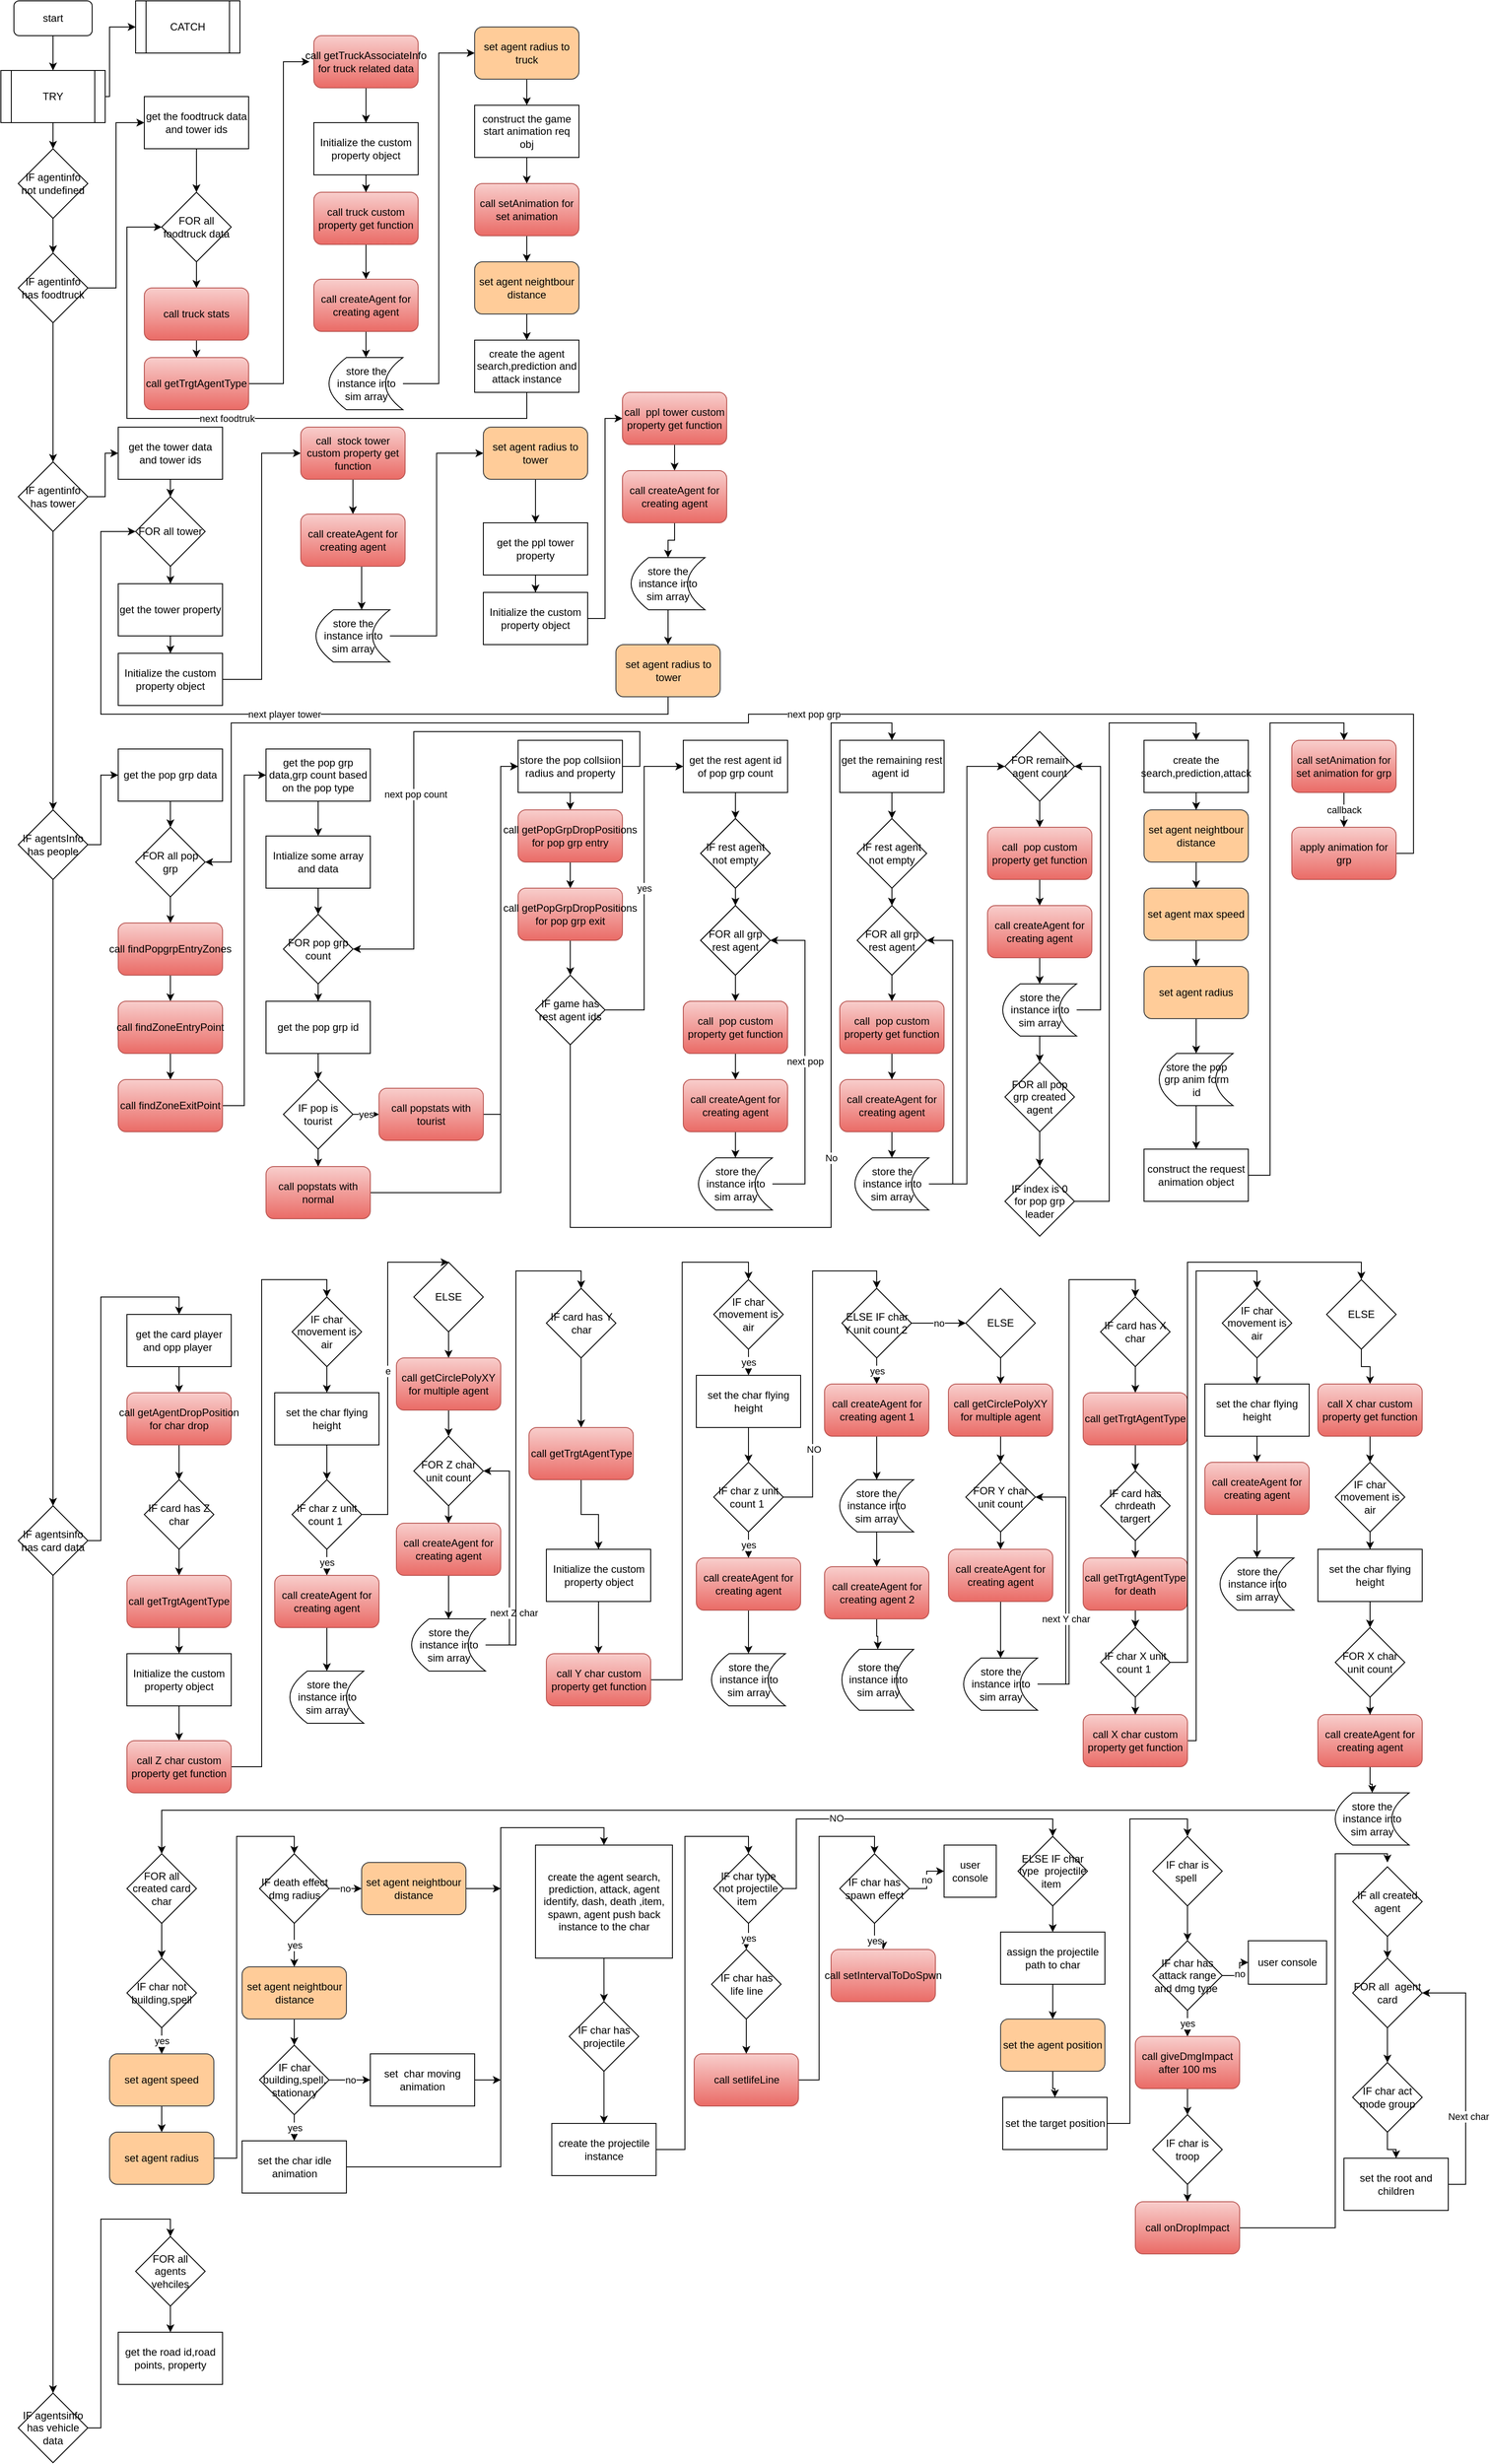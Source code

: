 <mxfile version="17.4.6" type="github">
  <diagram id="CrkfeKe50mWL2yHPkhIW" name="Page-1">
    <mxGraphModel dx="1038" dy="579" grid="1" gridSize="10" guides="1" tooltips="1" connect="1" arrows="1" fold="1" page="1" pageScale="1" pageWidth="850" pageHeight="1100" math="0" shadow="0">
      <root>
        <mxCell id="0" />
        <mxCell id="1" parent="0" />
        <mxCell id="wT07hZxbpVdA6speAoGU-4" value="" style="edgeStyle=orthogonalEdgeStyle;rounded=0;orthogonalLoop=1;jettySize=auto;html=1;" parent="1" source="wT07hZxbpVdA6speAoGU-1" target="wT07hZxbpVdA6speAoGU-2" edge="1">
          <mxGeometry relative="1" as="geometry" />
        </mxCell>
        <mxCell id="wT07hZxbpVdA6speAoGU-1" value="start" style="rounded=1;whiteSpace=wrap;html=1;" parent="1" vertex="1">
          <mxGeometry x="80" y="10" width="90" height="40" as="geometry" />
        </mxCell>
        <mxCell id="wT07hZxbpVdA6speAoGU-6" value="" style="edgeStyle=orthogonalEdgeStyle;rounded=0;orthogonalLoop=1;jettySize=auto;html=1;" parent="1" source="wT07hZxbpVdA6speAoGU-2" target="wT07hZxbpVdA6speAoGU-5" edge="1">
          <mxGeometry relative="1" as="geometry">
            <Array as="points">
              <mxPoint x="190" y="120" />
              <mxPoint x="190" y="40" />
            </Array>
          </mxGeometry>
        </mxCell>
        <mxCell id="wT07hZxbpVdA6speAoGU-8" value="" style="edgeStyle=orthogonalEdgeStyle;rounded=0;orthogonalLoop=1;jettySize=auto;html=1;" parent="1" source="wT07hZxbpVdA6speAoGU-2" target="wT07hZxbpVdA6speAoGU-7" edge="1">
          <mxGeometry relative="1" as="geometry" />
        </mxCell>
        <mxCell id="wT07hZxbpVdA6speAoGU-2" value="TRY" style="shape=process;whiteSpace=wrap;html=1;backgroundOutline=1;" parent="1" vertex="1">
          <mxGeometry x="65" y="90" width="120" height="60" as="geometry" />
        </mxCell>
        <mxCell id="wT07hZxbpVdA6speAoGU-5" value="CATCH" style="shape=process;whiteSpace=wrap;html=1;backgroundOutline=1;" parent="1" vertex="1">
          <mxGeometry x="220" y="10" width="120" height="60" as="geometry" />
        </mxCell>
        <mxCell id="wT07hZxbpVdA6speAoGU-10" value="" style="edgeStyle=orthogonalEdgeStyle;rounded=0;orthogonalLoop=1;jettySize=auto;html=1;" parent="1" source="wT07hZxbpVdA6speAoGU-7" target="wT07hZxbpVdA6speAoGU-9" edge="1">
          <mxGeometry relative="1" as="geometry" />
        </mxCell>
        <mxCell id="wT07hZxbpVdA6speAoGU-7" value="IF agentinfo not undefined" style="rhombus;whiteSpace=wrap;html=1;" parent="1" vertex="1">
          <mxGeometry x="85" y="180" width="80" height="80" as="geometry" />
        </mxCell>
        <mxCell id="wT07hZxbpVdA6speAoGU-13" style="edgeStyle=orthogonalEdgeStyle;rounded=0;orthogonalLoop=1;jettySize=auto;html=1;entryX=0;entryY=0.5;entryDx=0;entryDy=0;" parent="1" source="wT07hZxbpVdA6speAoGU-9" target="wT07hZxbpVdA6speAoGU-12" edge="1">
          <mxGeometry relative="1" as="geometry" />
        </mxCell>
        <mxCell id="KutbwSOixSmznZ3dP8HH-2" value="" style="edgeStyle=orthogonalEdgeStyle;rounded=0;orthogonalLoop=1;jettySize=auto;html=1;" parent="1" source="wT07hZxbpVdA6speAoGU-9" target="KutbwSOixSmznZ3dP8HH-1" edge="1">
          <mxGeometry relative="1" as="geometry" />
        </mxCell>
        <mxCell id="wT07hZxbpVdA6speAoGU-9" value="IF agentinfo has foodtruck" style="rhombus;whiteSpace=wrap;html=1;" parent="1" vertex="1">
          <mxGeometry x="85" y="300" width="80" height="80" as="geometry" />
        </mxCell>
        <mxCell id="wT07hZxbpVdA6speAoGU-15" value="" style="edgeStyle=orthogonalEdgeStyle;rounded=0;orthogonalLoop=1;jettySize=auto;html=1;" parent="1" source="wT07hZxbpVdA6speAoGU-12" target="wT07hZxbpVdA6speAoGU-14" edge="1">
          <mxGeometry relative="1" as="geometry" />
        </mxCell>
        <mxCell id="wT07hZxbpVdA6speAoGU-12" value="get the foodtruck data and tower ids" style="rounded=0;whiteSpace=wrap;html=1;" parent="1" vertex="1">
          <mxGeometry x="230" y="120" width="120" height="60" as="geometry" />
        </mxCell>
        <mxCell id="wT07hZxbpVdA6speAoGU-17" value="" style="edgeStyle=orthogonalEdgeStyle;rounded=0;orthogonalLoop=1;jettySize=auto;html=1;" parent="1" source="wT07hZxbpVdA6speAoGU-14" target="wT07hZxbpVdA6speAoGU-16" edge="1">
          <mxGeometry relative="1" as="geometry" />
        </mxCell>
        <mxCell id="wT07hZxbpVdA6speAoGU-14" value="FOR all foodtruck data" style="rhombus;whiteSpace=wrap;html=1;rounded=0;" parent="1" vertex="1">
          <mxGeometry x="250" y="230" width="80" height="80" as="geometry" />
        </mxCell>
        <mxCell id="wT07hZxbpVdA6speAoGU-19" value="" style="edgeStyle=orthogonalEdgeStyle;rounded=0;orthogonalLoop=1;jettySize=auto;html=1;" parent="1" source="wT07hZxbpVdA6speAoGU-16" target="wT07hZxbpVdA6speAoGU-18" edge="1">
          <mxGeometry relative="1" as="geometry" />
        </mxCell>
        <mxCell id="wT07hZxbpVdA6speAoGU-16" value="call truck stats" style="rounded=1;whiteSpace=wrap;html=1;fillColor=#f8cecc;gradientColor=#ea6b66;strokeColor=#b85450;" parent="1" vertex="1">
          <mxGeometry x="230" y="340" width="120" height="60" as="geometry" />
        </mxCell>
        <mxCell id="wT07hZxbpVdA6speAoGU-21" style="edgeStyle=orthogonalEdgeStyle;rounded=0;orthogonalLoop=1;jettySize=auto;html=1;" parent="1" source="wT07hZxbpVdA6speAoGU-18" edge="1">
          <mxGeometry relative="1" as="geometry">
            <mxPoint x="420" y="80" as="targetPoint" />
            <Array as="points">
              <mxPoint x="390" y="450" />
              <mxPoint x="390" y="80" />
            </Array>
          </mxGeometry>
        </mxCell>
        <mxCell id="wT07hZxbpVdA6speAoGU-18" value="call&amp;nbsp;getTrgtAgentType" style="rounded=1;whiteSpace=wrap;html=1;fillColor=#f8cecc;gradientColor=#ea6b66;strokeColor=#b85450;" parent="1" vertex="1">
          <mxGeometry x="230" y="420" width="120" height="60" as="geometry" />
        </mxCell>
        <mxCell id="wT07hZxbpVdA6speAoGU-23" value="" style="edgeStyle=orthogonalEdgeStyle;rounded=0;orthogonalLoop=1;jettySize=auto;html=1;" parent="1" source="wT07hZxbpVdA6speAoGU-20" target="wT07hZxbpVdA6speAoGU-22" edge="1">
          <mxGeometry relative="1" as="geometry" />
        </mxCell>
        <mxCell id="wT07hZxbpVdA6speAoGU-20" value="call&amp;nbsp;getTruckAssociateInfo for truck related data" style="rounded=1;whiteSpace=wrap;html=1;fillColor=#f8cecc;gradientColor=#ea6b66;strokeColor=#b85450;" parent="1" vertex="1">
          <mxGeometry x="425" y="50" width="120" height="60" as="geometry" />
        </mxCell>
        <mxCell id="wT07hZxbpVdA6speAoGU-25" value="" style="edgeStyle=orthogonalEdgeStyle;rounded=0;orthogonalLoop=1;jettySize=auto;html=1;" parent="1" source="wT07hZxbpVdA6speAoGU-22" target="wT07hZxbpVdA6speAoGU-24" edge="1">
          <mxGeometry relative="1" as="geometry" />
        </mxCell>
        <mxCell id="wT07hZxbpVdA6speAoGU-22" value="Initialize the custom property object" style="rounded=0;whiteSpace=wrap;html=1;" parent="1" vertex="1">
          <mxGeometry x="425" y="150" width="120" height="60" as="geometry" />
        </mxCell>
        <mxCell id="wT07hZxbpVdA6speAoGU-28" value="" style="edgeStyle=orthogonalEdgeStyle;rounded=0;orthogonalLoop=1;jettySize=auto;html=1;" parent="1" source="wT07hZxbpVdA6speAoGU-24" target="wT07hZxbpVdA6speAoGU-27" edge="1">
          <mxGeometry relative="1" as="geometry" />
        </mxCell>
        <mxCell id="wT07hZxbpVdA6speAoGU-24" value="call truck custom property get function" style="rounded=1;whiteSpace=wrap;html=1;fillColor=#f8cecc;gradientColor=#ea6b66;strokeColor=#b85450;" parent="1" vertex="1">
          <mxGeometry x="425" y="230" width="120" height="60" as="geometry" />
        </mxCell>
        <mxCell id="wT07hZxbpVdA6speAoGU-30" value="" style="edgeStyle=orthogonalEdgeStyle;rounded=0;orthogonalLoop=1;jettySize=auto;html=1;" parent="1" source="wT07hZxbpVdA6speAoGU-27" target="wT07hZxbpVdA6speAoGU-29" edge="1">
          <mxGeometry relative="1" as="geometry" />
        </mxCell>
        <mxCell id="wT07hZxbpVdA6speAoGU-27" value="call&amp;nbsp;createAgent for creating agent" style="rounded=1;whiteSpace=wrap;html=1;fillColor=#f8cecc;gradientColor=#ea6b66;strokeColor=#b85450;" parent="1" vertex="1">
          <mxGeometry x="425" y="330" width="120" height="60" as="geometry" />
        </mxCell>
        <mxCell id="wT07hZxbpVdA6speAoGU-34" style="edgeStyle=orthogonalEdgeStyle;rounded=0;orthogonalLoop=1;jettySize=auto;html=1;entryX=0;entryY=0.5;entryDx=0;entryDy=0;" parent="1" source="wT07hZxbpVdA6speAoGU-29" target="wT07hZxbpVdA6speAoGU-35" edge="1">
          <mxGeometry relative="1" as="geometry">
            <mxPoint x="610" y="80" as="targetPoint" />
          </mxGeometry>
        </mxCell>
        <mxCell id="wT07hZxbpVdA6speAoGU-29" value="store the instance into sim array" style="shape=dataStorage;whiteSpace=wrap;html=1;fixedSize=1;" parent="1" vertex="1">
          <mxGeometry x="442.5" y="420" width="85" height="60" as="geometry" />
        </mxCell>
        <mxCell id="wT07hZxbpVdA6speAoGU-37" value="" style="edgeStyle=orthogonalEdgeStyle;rounded=0;orthogonalLoop=1;jettySize=auto;html=1;" parent="1" source="wT07hZxbpVdA6speAoGU-35" target="wT07hZxbpVdA6speAoGU-36" edge="1">
          <mxGeometry relative="1" as="geometry" />
        </mxCell>
        <mxCell id="wT07hZxbpVdA6speAoGU-35" value="set agent radius to truck" style="rounded=1;whiteSpace=wrap;html=1;fillColor=#ffcc99;strokeColor=#36393d;" parent="1" vertex="1">
          <mxGeometry x="610" y="40" width="120" height="60" as="geometry" />
        </mxCell>
        <mxCell id="wT07hZxbpVdA6speAoGU-40" value="" style="edgeStyle=orthogonalEdgeStyle;rounded=0;orthogonalLoop=1;jettySize=auto;html=1;" parent="1" source="wT07hZxbpVdA6speAoGU-36" target="wT07hZxbpVdA6speAoGU-39" edge="1">
          <mxGeometry relative="1" as="geometry" />
        </mxCell>
        <mxCell id="wT07hZxbpVdA6speAoGU-36" value="construct the game start animation req obj" style="rounded=0;whiteSpace=wrap;html=1;" parent="1" vertex="1">
          <mxGeometry x="610" y="130" width="120" height="60" as="geometry" />
        </mxCell>
        <mxCell id="wT07hZxbpVdA6speAoGU-42" value="" style="edgeStyle=orthogonalEdgeStyle;rounded=0;orthogonalLoop=1;jettySize=auto;html=1;" parent="1" source="wT07hZxbpVdA6speAoGU-39" target="wT07hZxbpVdA6speAoGU-41" edge="1">
          <mxGeometry relative="1" as="geometry" />
        </mxCell>
        <mxCell id="wT07hZxbpVdA6speAoGU-39" value="call&amp;nbsp;setAnimation for set animation" style="rounded=1;whiteSpace=wrap;html=1;fillColor=#f8cecc;gradientColor=#ea6b66;strokeColor=#b85450;" parent="1" vertex="1">
          <mxGeometry x="610" y="220" width="120" height="60" as="geometry" />
        </mxCell>
        <mxCell id="wT07hZxbpVdA6speAoGU-44" value="" style="edgeStyle=orthogonalEdgeStyle;rounded=0;orthogonalLoop=1;jettySize=auto;html=1;" parent="1" source="wT07hZxbpVdA6speAoGU-41" target="wT07hZxbpVdA6speAoGU-43" edge="1">
          <mxGeometry relative="1" as="geometry" />
        </mxCell>
        <mxCell id="wT07hZxbpVdA6speAoGU-41" value="set agent neightbour distance" style="rounded=1;whiteSpace=wrap;html=1;fillColor=#ffcc99;strokeColor=#36393d;" parent="1" vertex="1">
          <mxGeometry x="610" y="310" width="120" height="60" as="geometry" />
        </mxCell>
        <mxCell id="KutbwSOixSmznZ3dP8HH-37" value="next foodtruk" style="edgeStyle=orthogonalEdgeStyle;rounded=0;orthogonalLoop=1;jettySize=auto;html=1;entryX=0;entryY=0.5;entryDx=0;entryDy=0;" parent="1" source="wT07hZxbpVdA6speAoGU-43" target="wT07hZxbpVdA6speAoGU-14" edge="1">
          <mxGeometry relative="1" as="geometry">
            <Array as="points">
              <mxPoint x="670" y="490" />
              <mxPoint x="210" y="490" />
              <mxPoint x="210" y="270" />
            </Array>
          </mxGeometry>
        </mxCell>
        <mxCell id="wT07hZxbpVdA6speAoGU-43" value="create the agent search,prediction and attack instance" style="rounded=0;whiteSpace=wrap;html=1;" parent="1" vertex="1">
          <mxGeometry x="610" y="400" width="120" height="60" as="geometry" />
        </mxCell>
        <mxCell id="KutbwSOixSmznZ3dP8HH-4" style="edgeStyle=orthogonalEdgeStyle;rounded=0;orthogonalLoop=1;jettySize=auto;html=1;entryX=0;entryY=0.5;entryDx=0;entryDy=0;" parent="1" source="KutbwSOixSmznZ3dP8HH-1" target="KutbwSOixSmznZ3dP8HH-3" edge="1">
          <mxGeometry relative="1" as="geometry" />
        </mxCell>
        <mxCell id="KutbwSOixSmznZ3dP8HH-43" style="edgeStyle=orthogonalEdgeStyle;rounded=0;orthogonalLoop=1;jettySize=auto;html=1;entryX=0.5;entryY=0;entryDx=0;entryDy=0;" parent="1" source="KutbwSOixSmznZ3dP8HH-1" target="KutbwSOixSmznZ3dP8HH-42" edge="1">
          <mxGeometry relative="1" as="geometry" />
        </mxCell>
        <mxCell id="KutbwSOixSmznZ3dP8HH-1" value="IF agentinfo has tower" style="rhombus;whiteSpace=wrap;html=1;" parent="1" vertex="1">
          <mxGeometry x="85" y="540" width="80" height="80" as="geometry" />
        </mxCell>
        <mxCell id="KutbwSOixSmznZ3dP8HH-8" value="" style="edgeStyle=orthogonalEdgeStyle;rounded=0;orthogonalLoop=1;jettySize=auto;html=1;" parent="1" source="KutbwSOixSmznZ3dP8HH-3" target="KutbwSOixSmznZ3dP8HH-5" edge="1">
          <mxGeometry relative="1" as="geometry" />
        </mxCell>
        <mxCell id="KutbwSOixSmznZ3dP8HH-3" value="get the tower data and tower ids" style="rounded=0;whiteSpace=wrap;html=1;" parent="1" vertex="1">
          <mxGeometry x="200" y="500" width="120" height="60" as="geometry" />
        </mxCell>
        <mxCell id="KutbwSOixSmznZ3dP8HH-10" value="" style="edgeStyle=orthogonalEdgeStyle;rounded=0;orthogonalLoop=1;jettySize=auto;html=1;" parent="1" source="KutbwSOixSmznZ3dP8HH-5" target="KutbwSOixSmznZ3dP8HH-9" edge="1">
          <mxGeometry relative="1" as="geometry" />
        </mxCell>
        <mxCell id="KutbwSOixSmznZ3dP8HH-5" value="FOR all tower" style="rhombus;whiteSpace=wrap;html=1;rounded=0;" parent="1" vertex="1">
          <mxGeometry x="220" y="580" width="80" height="80" as="geometry" />
        </mxCell>
        <mxCell id="KutbwSOixSmznZ3dP8HH-12" value="" style="edgeStyle=orthogonalEdgeStyle;rounded=0;orthogonalLoop=1;jettySize=auto;html=1;" parent="1" source="KutbwSOixSmznZ3dP8HH-9" target="KutbwSOixSmznZ3dP8HH-11" edge="1">
          <mxGeometry relative="1" as="geometry" />
        </mxCell>
        <mxCell id="KutbwSOixSmznZ3dP8HH-9" value="get the tower property" style="rounded=0;whiteSpace=wrap;html=1;" parent="1" vertex="1">
          <mxGeometry x="200" y="680" width="120" height="60" as="geometry" />
        </mxCell>
        <mxCell id="KutbwSOixSmznZ3dP8HH-14" style="edgeStyle=orthogonalEdgeStyle;rounded=0;orthogonalLoop=1;jettySize=auto;html=1;entryX=0;entryY=0.5;entryDx=0;entryDy=0;" parent="1" source="KutbwSOixSmznZ3dP8HH-11" target="KutbwSOixSmznZ3dP8HH-13" edge="1">
          <mxGeometry relative="1" as="geometry" />
        </mxCell>
        <mxCell id="KutbwSOixSmznZ3dP8HH-11" value="Initialize the custom property object" style="rounded=0;whiteSpace=wrap;html=1;" parent="1" vertex="1">
          <mxGeometry x="200" y="760" width="120" height="60" as="geometry" />
        </mxCell>
        <mxCell id="KutbwSOixSmznZ3dP8HH-17" value="" style="edgeStyle=orthogonalEdgeStyle;rounded=0;orthogonalLoop=1;jettySize=auto;html=1;" parent="1" source="KutbwSOixSmznZ3dP8HH-13" target="KutbwSOixSmznZ3dP8HH-15" edge="1">
          <mxGeometry relative="1" as="geometry" />
        </mxCell>
        <mxCell id="KutbwSOixSmznZ3dP8HH-13" value="call&amp;nbsp; stock tower custom property get function" style="rounded=1;whiteSpace=wrap;html=1;fillColor=#f8cecc;gradientColor=#ea6b66;strokeColor=#b85450;" parent="1" vertex="1">
          <mxGeometry x="410" y="500" width="120" height="60" as="geometry" />
        </mxCell>
        <mxCell id="KutbwSOixSmznZ3dP8HH-20" value="" style="edgeStyle=orthogonalEdgeStyle;rounded=0;orthogonalLoop=1;jettySize=auto;html=1;" parent="1" source="KutbwSOixSmznZ3dP8HH-15" target="KutbwSOixSmznZ3dP8HH-19" edge="1">
          <mxGeometry relative="1" as="geometry">
            <Array as="points">
              <mxPoint x="480" y="685" />
              <mxPoint x="480" y="685" />
            </Array>
          </mxGeometry>
        </mxCell>
        <mxCell id="KutbwSOixSmznZ3dP8HH-15" value="call&amp;nbsp;createAgent for creating agent" style="rounded=1;whiteSpace=wrap;html=1;fillColor=#f8cecc;gradientColor=#ea6b66;strokeColor=#b85450;" parent="1" vertex="1">
          <mxGeometry x="410" y="600" width="120" height="60" as="geometry" />
        </mxCell>
        <mxCell id="KutbwSOixSmznZ3dP8HH-22" style="edgeStyle=orthogonalEdgeStyle;rounded=0;orthogonalLoop=1;jettySize=auto;html=1;entryX=0;entryY=0.5;entryDx=0;entryDy=0;" parent="1" source="KutbwSOixSmznZ3dP8HH-19" target="KutbwSOixSmznZ3dP8HH-21" edge="1">
          <mxGeometry relative="1" as="geometry" />
        </mxCell>
        <mxCell id="KutbwSOixSmznZ3dP8HH-19" value="store the instance into sim array" style="shape=dataStorage;whiteSpace=wrap;html=1;fixedSize=1;" parent="1" vertex="1">
          <mxGeometry x="427.5" y="710" width="85" height="60" as="geometry" />
        </mxCell>
        <mxCell id="KutbwSOixSmznZ3dP8HH-29" value="" style="edgeStyle=orthogonalEdgeStyle;rounded=0;orthogonalLoop=1;jettySize=auto;html=1;" parent="1" source="KutbwSOixSmznZ3dP8HH-21" target="KutbwSOixSmznZ3dP8HH-23" edge="1">
          <mxGeometry relative="1" as="geometry" />
        </mxCell>
        <mxCell id="KutbwSOixSmznZ3dP8HH-21" value="set agent radius to tower" style="rounded=1;whiteSpace=wrap;html=1;fillColor=#ffcc99;strokeColor=#36393d;" parent="1" vertex="1">
          <mxGeometry x="620" y="500" width="120" height="60" as="geometry" />
        </mxCell>
        <mxCell id="KutbwSOixSmznZ3dP8HH-30" value="" style="edgeStyle=orthogonalEdgeStyle;rounded=0;orthogonalLoop=1;jettySize=auto;html=1;" parent="1" source="KutbwSOixSmznZ3dP8HH-23" target="KutbwSOixSmznZ3dP8HH-24" edge="1">
          <mxGeometry relative="1" as="geometry" />
        </mxCell>
        <mxCell id="KutbwSOixSmznZ3dP8HH-23" value="get the ppl tower property" style="rounded=0;whiteSpace=wrap;html=1;" parent="1" vertex="1">
          <mxGeometry x="620" y="610" width="120" height="60" as="geometry" />
        </mxCell>
        <mxCell id="KutbwSOixSmznZ3dP8HH-31" style="edgeStyle=orthogonalEdgeStyle;rounded=0;orthogonalLoop=1;jettySize=auto;html=1;entryX=0;entryY=0.5;entryDx=0;entryDy=0;" parent="1" source="KutbwSOixSmznZ3dP8HH-24" target="KutbwSOixSmznZ3dP8HH-25" edge="1">
          <mxGeometry relative="1" as="geometry" />
        </mxCell>
        <mxCell id="KutbwSOixSmznZ3dP8HH-24" value="Initialize the custom property object" style="rounded=0;whiteSpace=wrap;html=1;" parent="1" vertex="1">
          <mxGeometry x="620" y="690" width="120" height="60" as="geometry" />
        </mxCell>
        <mxCell id="KutbwSOixSmznZ3dP8HH-34" value="" style="edgeStyle=orthogonalEdgeStyle;rounded=0;orthogonalLoop=1;jettySize=auto;html=1;" parent="1" source="KutbwSOixSmznZ3dP8HH-25" target="KutbwSOixSmznZ3dP8HH-26" edge="1">
          <mxGeometry relative="1" as="geometry" />
        </mxCell>
        <mxCell id="KutbwSOixSmznZ3dP8HH-25" value="call&amp;nbsp; ppl tower custom property get function" style="rounded=1;whiteSpace=wrap;html=1;fillColor=#f8cecc;gradientColor=#ea6b66;strokeColor=#b85450;" parent="1" vertex="1">
          <mxGeometry x="780" y="460" width="120" height="60" as="geometry" />
        </mxCell>
        <mxCell id="KutbwSOixSmznZ3dP8HH-35" value="" style="edgeStyle=orthogonalEdgeStyle;rounded=0;orthogonalLoop=1;jettySize=auto;html=1;" parent="1" source="KutbwSOixSmznZ3dP8HH-26" target="KutbwSOixSmznZ3dP8HH-27" edge="1">
          <mxGeometry relative="1" as="geometry" />
        </mxCell>
        <mxCell id="KutbwSOixSmznZ3dP8HH-26" value="call&amp;nbsp;createAgent for creating agent" style="rounded=1;whiteSpace=wrap;html=1;fillColor=#f8cecc;gradientColor=#ea6b66;strokeColor=#b85450;" parent="1" vertex="1">
          <mxGeometry x="780" y="550" width="120" height="60" as="geometry" />
        </mxCell>
        <mxCell id="KutbwSOixSmznZ3dP8HH-36" value="" style="edgeStyle=orthogonalEdgeStyle;rounded=0;orthogonalLoop=1;jettySize=auto;html=1;" parent="1" source="KutbwSOixSmznZ3dP8HH-27" target="KutbwSOixSmznZ3dP8HH-28" edge="1">
          <mxGeometry relative="1" as="geometry" />
        </mxCell>
        <mxCell id="KutbwSOixSmznZ3dP8HH-27" value="store the instance into sim array" style="shape=dataStorage;whiteSpace=wrap;html=1;fixedSize=1;" parent="1" vertex="1">
          <mxGeometry x="790" y="650" width="85" height="60" as="geometry" />
        </mxCell>
        <mxCell id="KutbwSOixSmznZ3dP8HH-39" value="next player tower" style="edgeStyle=orthogonalEdgeStyle;rounded=0;orthogonalLoop=1;jettySize=auto;html=1;entryX=0;entryY=0.5;entryDx=0;entryDy=0;" parent="1" source="KutbwSOixSmznZ3dP8HH-28" target="KutbwSOixSmznZ3dP8HH-5" edge="1">
          <mxGeometry relative="1" as="geometry">
            <Array as="points">
              <mxPoint x="833" y="830" />
              <mxPoint x="180" y="830" />
              <mxPoint x="180" y="620" />
            </Array>
          </mxGeometry>
        </mxCell>
        <mxCell id="KutbwSOixSmznZ3dP8HH-28" value="set agent radius to tower" style="rounded=1;whiteSpace=wrap;html=1;fillColor=#ffcc99;strokeColor=#36393d;" parent="1" vertex="1">
          <mxGeometry x="772.5" y="750" width="120" height="60" as="geometry" />
        </mxCell>
        <mxCell id="KutbwSOixSmznZ3dP8HH-45" style="edgeStyle=orthogonalEdgeStyle;rounded=0;orthogonalLoop=1;jettySize=auto;html=1;entryX=0;entryY=0.5;entryDx=0;entryDy=0;" parent="1" source="KutbwSOixSmznZ3dP8HH-42" target="KutbwSOixSmznZ3dP8HH-44" edge="1">
          <mxGeometry relative="1" as="geometry">
            <Array as="points">
              <mxPoint x="180" y="980" />
              <mxPoint x="180" y="900" />
            </Array>
          </mxGeometry>
        </mxCell>
        <mxCell id="KutbwSOixSmznZ3dP8HH-151" value="" style="edgeStyle=orthogonalEdgeStyle;rounded=0;orthogonalLoop=1;jettySize=auto;html=1;" parent="1" source="KutbwSOixSmznZ3dP8HH-42" target="KutbwSOixSmznZ3dP8HH-150" edge="1">
          <mxGeometry relative="1" as="geometry" />
        </mxCell>
        <mxCell id="KutbwSOixSmznZ3dP8HH-42" value="IF agentsInfo&lt;br&gt;has people" style="rhombus;whiteSpace=wrap;html=1;" parent="1" vertex="1">
          <mxGeometry x="85" y="940" width="80" height="80" as="geometry" />
        </mxCell>
        <mxCell id="KutbwSOixSmznZ3dP8HH-49" value="" style="edgeStyle=orthogonalEdgeStyle;rounded=0;orthogonalLoop=1;jettySize=auto;html=1;" parent="1" source="KutbwSOixSmznZ3dP8HH-44" target="KutbwSOixSmznZ3dP8HH-46" edge="1">
          <mxGeometry relative="1" as="geometry" />
        </mxCell>
        <mxCell id="KutbwSOixSmznZ3dP8HH-44" value="get the pop grp data" style="rounded=0;whiteSpace=wrap;html=1;" parent="1" vertex="1">
          <mxGeometry x="200" y="870" width="120" height="60" as="geometry" />
        </mxCell>
        <mxCell id="KutbwSOixSmznZ3dP8HH-51" value="" style="edgeStyle=orthogonalEdgeStyle;rounded=0;orthogonalLoop=1;jettySize=auto;html=1;" parent="1" source="KutbwSOixSmznZ3dP8HH-46" target="KutbwSOixSmznZ3dP8HH-50" edge="1">
          <mxGeometry relative="1" as="geometry" />
        </mxCell>
        <mxCell id="KutbwSOixSmznZ3dP8HH-46" value="FOR all pop grp" style="rhombus;whiteSpace=wrap;html=1;rounded=0;" parent="1" vertex="1">
          <mxGeometry x="220" y="960" width="80" height="80" as="geometry" />
        </mxCell>
        <mxCell id="KutbwSOixSmznZ3dP8HH-55" value="" style="edgeStyle=orthogonalEdgeStyle;rounded=0;orthogonalLoop=1;jettySize=auto;html=1;" parent="1" source="KutbwSOixSmznZ3dP8HH-50" target="KutbwSOixSmznZ3dP8HH-54" edge="1">
          <mxGeometry relative="1" as="geometry" />
        </mxCell>
        <mxCell id="KutbwSOixSmznZ3dP8HH-50" value="call&amp;nbsp;findPopgrpEntryZones" style="rounded=1;whiteSpace=wrap;html=1;fillColor=#f8cecc;gradientColor=#ea6b66;strokeColor=#b85450;" parent="1" vertex="1">
          <mxGeometry x="200" y="1070" width="120" height="60" as="geometry" />
        </mxCell>
        <mxCell id="KutbwSOixSmznZ3dP8HH-57" value="" style="edgeStyle=orthogonalEdgeStyle;rounded=0;orthogonalLoop=1;jettySize=auto;html=1;" parent="1" source="KutbwSOixSmznZ3dP8HH-54" target="KutbwSOixSmznZ3dP8HH-56" edge="1">
          <mxGeometry relative="1" as="geometry" />
        </mxCell>
        <mxCell id="KutbwSOixSmznZ3dP8HH-54" value="call&amp;nbsp;findZoneEntryPoint" style="rounded=1;whiteSpace=wrap;html=1;fillColor=#f8cecc;gradientColor=#ea6b66;strokeColor=#b85450;" parent="1" vertex="1">
          <mxGeometry x="200" y="1160" width="120" height="60" as="geometry" />
        </mxCell>
        <mxCell id="KutbwSOixSmznZ3dP8HH-60" style="edgeStyle=orthogonalEdgeStyle;rounded=0;orthogonalLoop=1;jettySize=auto;html=1;entryX=0;entryY=0.5;entryDx=0;entryDy=0;" parent="1" source="KutbwSOixSmznZ3dP8HH-56" target="KutbwSOixSmznZ3dP8HH-59" edge="1">
          <mxGeometry relative="1" as="geometry" />
        </mxCell>
        <mxCell id="KutbwSOixSmznZ3dP8HH-56" value="call&amp;nbsp;findZoneExitPoint" style="rounded=1;whiteSpace=wrap;html=1;fillColor=#f8cecc;gradientColor=#ea6b66;strokeColor=#b85450;" parent="1" vertex="1">
          <mxGeometry x="200" y="1250" width="120" height="60" as="geometry" />
        </mxCell>
        <mxCell id="KutbwSOixSmznZ3dP8HH-62" value="" style="edgeStyle=orthogonalEdgeStyle;rounded=0;orthogonalLoop=1;jettySize=auto;html=1;" parent="1" source="KutbwSOixSmznZ3dP8HH-59" target="KutbwSOixSmznZ3dP8HH-61" edge="1">
          <mxGeometry relative="1" as="geometry" />
        </mxCell>
        <mxCell id="KutbwSOixSmznZ3dP8HH-59" value="get the pop grp data,grp count based on the pop type" style="rounded=0;whiteSpace=wrap;html=1;" parent="1" vertex="1">
          <mxGeometry x="370" y="870" width="120" height="60" as="geometry" />
        </mxCell>
        <mxCell id="KutbwSOixSmznZ3dP8HH-64" value="" style="edgeStyle=orthogonalEdgeStyle;rounded=0;orthogonalLoop=1;jettySize=auto;html=1;" parent="1" source="KutbwSOixSmznZ3dP8HH-61" target="KutbwSOixSmznZ3dP8HH-63" edge="1">
          <mxGeometry relative="1" as="geometry" />
        </mxCell>
        <mxCell id="KutbwSOixSmznZ3dP8HH-61" value="Intialize some array and data" style="rounded=0;whiteSpace=wrap;html=1;" parent="1" vertex="1">
          <mxGeometry x="370" y="970" width="120" height="60" as="geometry" />
        </mxCell>
        <mxCell id="KutbwSOixSmznZ3dP8HH-66" value="" style="edgeStyle=orthogonalEdgeStyle;rounded=0;orthogonalLoop=1;jettySize=auto;html=1;" parent="1" source="KutbwSOixSmznZ3dP8HH-63" target="KutbwSOixSmznZ3dP8HH-65" edge="1">
          <mxGeometry relative="1" as="geometry" />
        </mxCell>
        <mxCell id="KutbwSOixSmznZ3dP8HH-63" value="FOR pop grp count" style="rhombus;whiteSpace=wrap;html=1;rounded=0;" parent="1" vertex="1">
          <mxGeometry x="390" y="1060" width="80" height="80" as="geometry" />
        </mxCell>
        <mxCell id="KutbwSOixSmznZ3dP8HH-68" value="" style="edgeStyle=orthogonalEdgeStyle;rounded=0;orthogonalLoop=1;jettySize=auto;html=1;" parent="1" source="KutbwSOixSmznZ3dP8HH-65" target="KutbwSOixSmznZ3dP8HH-67" edge="1">
          <mxGeometry relative="1" as="geometry" />
        </mxCell>
        <mxCell id="KutbwSOixSmznZ3dP8HH-65" value="get the pop grp id" style="whiteSpace=wrap;html=1;rounded=0;" parent="1" vertex="1">
          <mxGeometry x="370" y="1160" width="120" height="60" as="geometry" />
        </mxCell>
        <mxCell id="KutbwSOixSmznZ3dP8HH-70" value="yes" style="edgeStyle=orthogonalEdgeStyle;rounded=0;orthogonalLoop=1;jettySize=auto;html=1;" parent="1" source="KutbwSOixSmznZ3dP8HH-67" target="KutbwSOixSmznZ3dP8HH-69" edge="1">
          <mxGeometry relative="1" as="geometry" />
        </mxCell>
        <mxCell id="KutbwSOixSmznZ3dP8HH-72" value="" style="edgeStyle=orthogonalEdgeStyle;rounded=0;orthogonalLoop=1;jettySize=auto;html=1;" parent="1" source="KutbwSOixSmznZ3dP8HH-67" target="KutbwSOixSmznZ3dP8HH-71" edge="1">
          <mxGeometry relative="1" as="geometry" />
        </mxCell>
        <mxCell id="KutbwSOixSmznZ3dP8HH-67" value="IF pop is tourist" style="rhombus;whiteSpace=wrap;html=1;rounded=0;" parent="1" vertex="1">
          <mxGeometry x="390" y="1250" width="80" height="80" as="geometry" />
        </mxCell>
        <mxCell id="KutbwSOixSmznZ3dP8HH-74" style="edgeStyle=orthogonalEdgeStyle;rounded=0;orthogonalLoop=1;jettySize=auto;html=1;entryX=0;entryY=0.5;entryDx=0;entryDy=0;" parent="1" source="KutbwSOixSmznZ3dP8HH-69" target="KutbwSOixSmznZ3dP8HH-73" edge="1">
          <mxGeometry relative="1" as="geometry" />
        </mxCell>
        <mxCell id="KutbwSOixSmznZ3dP8HH-69" value="call popstats with tourist" style="rounded=1;whiteSpace=wrap;html=1;fillColor=#f8cecc;gradientColor=#ea6b66;strokeColor=#b85450;" parent="1" vertex="1">
          <mxGeometry x="500" y="1260" width="120" height="60" as="geometry" />
        </mxCell>
        <mxCell id="KutbwSOixSmznZ3dP8HH-75" style="edgeStyle=orthogonalEdgeStyle;rounded=0;orthogonalLoop=1;jettySize=auto;html=1;entryX=0;entryY=0.5;entryDx=0;entryDy=0;" parent="1" source="KutbwSOixSmznZ3dP8HH-71" target="KutbwSOixSmznZ3dP8HH-73" edge="1">
          <mxGeometry relative="1" as="geometry">
            <Array as="points">
              <mxPoint x="640" y="1380" />
              <mxPoint x="640" y="890" />
            </Array>
          </mxGeometry>
        </mxCell>
        <mxCell id="KutbwSOixSmznZ3dP8HH-71" value="call popstats with normal" style="rounded=1;whiteSpace=wrap;html=1;fillColor=#f8cecc;gradientColor=#ea6b66;strokeColor=#b85450;" parent="1" vertex="1">
          <mxGeometry x="370" y="1350" width="120" height="60" as="geometry" />
        </mxCell>
        <mxCell id="KutbwSOixSmznZ3dP8HH-76" style="edgeStyle=orthogonalEdgeStyle;rounded=0;orthogonalLoop=1;jettySize=auto;html=1;entryX=1;entryY=0.5;entryDx=0;entryDy=0;exitX=1;exitY=0.5;exitDx=0;exitDy=0;" parent="1" source="KutbwSOixSmznZ3dP8HH-73" target="KutbwSOixSmznZ3dP8HH-63" edge="1">
          <mxGeometry relative="1" as="geometry">
            <Array as="points">
              <mxPoint x="800" y="890" />
              <mxPoint x="800" y="850" />
              <mxPoint x="540" y="850" />
              <mxPoint x="540" y="1100" />
            </Array>
          </mxGeometry>
        </mxCell>
        <mxCell id="KutbwSOixSmznZ3dP8HH-77" value="next pop count" style="edgeLabel;html=1;align=center;verticalAlign=middle;resizable=0;points=[];" parent="KutbwSOixSmznZ3dP8HH-76" vertex="1" connectable="0">
          <mxGeometry x="0.224" y="2" relative="1" as="geometry">
            <mxPoint as="offset" />
          </mxGeometry>
        </mxCell>
        <mxCell id="KutbwSOixSmznZ3dP8HH-79" value="" style="edgeStyle=orthogonalEdgeStyle;rounded=0;orthogonalLoop=1;jettySize=auto;html=1;" parent="1" source="KutbwSOixSmznZ3dP8HH-73" target="KutbwSOixSmznZ3dP8HH-78" edge="1">
          <mxGeometry relative="1" as="geometry" />
        </mxCell>
        <mxCell id="KutbwSOixSmznZ3dP8HH-73" value="store the pop collsiion radius and property" style="whiteSpace=wrap;html=1;rounded=0;" parent="1" vertex="1">
          <mxGeometry x="660" y="860" width="120" height="60" as="geometry" />
        </mxCell>
        <mxCell id="KutbwSOixSmznZ3dP8HH-81" value="" style="edgeStyle=orthogonalEdgeStyle;rounded=0;orthogonalLoop=1;jettySize=auto;html=1;" parent="1" source="KutbwSOixSmznZ3dP8HH-78" target="KutbwSOixSmznZ3dP8HH-80" edge="1">
          <mxGeometry relative="1" as="geometry" />
        </mxCell>
        <mxCell id="KutbwSOixSmznZ3dP8HH-78" value="call&amp;nbsp;getPopGrpDropPositions for pop grp entry" style="rounded=1;whiteSpace=wrap;html=1;fillColor=#f8cecc;gradientColor=#ea6b66;strokeColor=#b85450;" parent="1" vertex="1">
          <mxGeometry x="660" y="940" width="120" height="60" as="geometry" />
        </mxCell>
        <mxCell id="KutbwSOixSmznZ3dP8HH-83" value="" style="edgeStyle=orthogonalEdgeStyle;rounded=0;orthogonalLoop=1;jettySize=auto;html=1;" parent="1" source="KutbwSOixSmznZ3dP8HH-80" target="KutbwSOixSmznZ3dP8HH-82" edge="1">
          <mxGeometry relative="1" as="geometry" />
        </mxCell>
        <mxCell id="KutbwSOixSmznZ3dP8HH-80" value="call&amp;nbsp;getPopGrpDropPositions for pop grp exit" style="rounded=1;whiteSpace=wrap;html=1;fillColor=#f8cecc;gradientColor=#ea6b66;strokeColor=#b85450;" parent="1" vertex="1">
          <mxGeometry x="660" y="1030" width="120" height="60" as="geometry" />
        </mxCell>
        <mxCell id="KutbwSOixSmznZ3dP8HH-86" value="yes" style="edgeStyle=orthogonalEdgeStyle;rounded=0;orthogonalLoop=1;jettySize=auto;html=1;entryX=0;entryY=0.5;entryDx=0;entryDy=0;" parent="1" source="KutbwSOixSmznZ3dP8HH-82" target="KutbwSOixSmznZ3dP8HH-85" edge="1">
          <mxGeometry relative="1" as="geometry" />
        </mxCell>
        <mxCell id="KutbwSOixSmznZ3dP8HH-109" value="No" style="edgeStyle=orthogonalEdgeStyle;rounded=0;orthogonalLoop=1;jettySize=auto;html=1;entryX=0.5;entryY=0;entryDx=0;entryDy=0;" parent="1" source="KutbwSOixSmznZ3dP8HH-82" target="KutbwSOixSmznZ3dP8HH-105" edge="1">
          <mxGeometry relative="1" as="geometry">
            <Array as="points">
              <mxPoint x="720" y="1420" />
              <mxPoint x="1020" y="1420" />
              <mxPoint x="1020" y="840" />
              <mxPoint x="1090" y="840" />
            </Array>
          </mxGeometry>
        </mxCell>
        <mxCell id="KutbwSOixSmznZ3dP8HH-82" value="IF game has rest agent ids" style="rhombus;whiteSpace=wrap;html=1;" parent="1" vertex="1">
          <mxGeometry x="680" y="1130" width="80" height="80" as="geometry" />
        </mxCell>
        <mxCell id="KutbwSOixSmznZ3dP8HH-88" value="" style="edgeStyle=orthogonalEdgeStyle;rounded=0;orthogonalLoop=1;jettySize=auto;html=1;" parent="1" source="KutbwSOixSmznZ3dP8HH-85" target="KutbwSOixSmznZ3dP8HH-87" edge="1">
          <mxGeometry relative="1" as="geometry" />
        </mxCell>
        <mxCell id="KutbwSOixSmznZ3dP8HH-85" value="get the rest agent id of pop grp count" style="rounded=0;whiteSpace=wrap;html=1;" parent="1" vertex="1">
          <mxGeometry x="850" y="860" width="120" height="60" as="geometry" />
        </mxCell>
        <mxCell id="KutbwSOixSmznZ3dP8HH-90" value="" style="edgeStyle=orthogonalEdgeStyle;rounded=0;orthogonalLoop=1;jettySize=auto;html=1;" parent="1" source="KutbwSOixSmznZ3dP8HH-87" target="KutbwSOixSmznZ3dP8HH-89" edge="1">
          <mxGeometry relative="1" as="geometry" />
        </mxCell>
        <mxCell id="KutbwSOixSmznZ3dP8HH-87" value="IF rest agent not empty" style="rhombus;whiteSpace=wrap;html=1;" parent="1" vertex="1">
          <mxGeometry x="870" y="950" width="80" height="80" as="geometry" />
        </mxCell>
        <mxCell id="KutbwSOixSmznZ3dP8HH-93" value="" style="edgeStyle=orthogonalEdgeStyle;rounded=0;orthogonalLoop=1;jettySize=auto;html=1;" parent="1" source="KutbwSOixSmznZ3dP8HH-89" target="KutbwSOixSmznZ3dP8HH-91" edge="1">
          <mxGeometry relative="1" as="geometry" />
        </mxCell>
        <mxCell id="KutbwSOixSmznZ3dP8HH-89" value="FOR all grp rest agent" style="rhombus;whiteSpace=wrap;html=1;" parent="1" vertex="1">
          <mxGeometry x="870" y="1050" width="80" height="80" as="geometry" />
        </mxCell>
        <mxCell id="KutbwSOixSmznZ3dP8HH-94" value="" style="edgeStyle=orthogonalEdgeStyle;rounded=0;orthogonalLoop=1;jettySize=auto;html=1;" parent="1" source="KutbwSOixSmznZ3dP8HH-91" target="KutbwSOixSmznZ3dP8HH-92" edge="1">
          <mxGeometry relative="1" as="geometry" />
        </mxCell>
        <mxCell id="KutbwSOixSmznZ3dP8HH-91" value="call&amp;nbsp; pop custom property get function" style="rounded=1;whiteSpace=wrap;html=1;fillColor=#f8cecc;gradientColor=#ea6b66;strokeColor=#b85450;" parent="1" vertex="1">
          <mxGeometry x="850" y="1160" width="120" height="60" as="geometry" />
        </mxCell>
        <mxCell id="KutbwSOixSmznZ3dP8HH-96" value="" style="edgeStyle=orthogonalEdgeStyle;rounded=0;orthogonalLoop=1;jettySize=auto;html=1;" parent="1" source="KutbwSOixSmznZ3dP8HH-92" target="KutbwSOixSmznZ3dP8HH-95" edge="1">
          <mxGeometry relative="1" as="geometry" />
        </mxCell>
        <mxCell id="KutbwSOixSmznZ3dP8HH-92" value="call&amp;nbsp;createAgent for creating agent" style="rounded=1;whiteSpace=wrap;html=1;fillColor=#f8cecc;gradientColor=#ea6b66;strokeColor=#b85450;" parent="1" vertex="1">
          <mxGeometry x="850" y="1250" width="120" height="60" as="geometry" />
        </mxCell>
        <mxCell id="KutbwSOixSmznZ3dP8HH-97" value="next pop" style="edgeStyle=orthogonalEdgeStyle;rounded=0;orthogonalLoop=1;jettySize=auto;html=1;entryX=1;entryY=0.5;entryDx=0;entryDy=0;" parent="1" source="KutbwSOixSmznZ3dP8HH-95" target="KutbwSOixSmznZ3dP8HH-89" edge="1">
          <mxGeometry relative="1" as="geometry">
            <Array as="points">
              <mxPoint x="990" y="1370" />
              <mxPoint x="990" y="1090" />
            </Array>
          </mxGeometry>
        </mxCell>
        <mxCell id="KutbwSOixSmznZ3dP8HH-95" value="store the instance into sim array" style="shape=dataStorage;whiteSpace=wrap;html=1;fixedSize=1;" parent="1" vertex="1">
          <mxGeometry x="867.5" y="1340" width="85" height="60" as="geometry" />
        </mxCell>
        <mxCell id="KutbwSOixSmznZ3dP8HH-99" value="get the rest agent id of pop grp count" style="rounded=0;whiteSpace=wrap;html=1;" parent="1" vertex="1">
          <mxGeometry x="850" y="860" width="120" height="60" as="geometry" />
        </mxCell>
        <mxCell id="KutbwSOixSmznZ3dP8HH-100" value="IF rest agent not empty" style="rhombus;whiteSpace=wrap;html=1;" parent="1" vertex="1">
          <mxGeometry x="870" y="950" width="80" height="80" as="geometry" />
        </mxCell>
        <mxCell id="KutbwSOixSmznZ3dP8HH-101" value="FOR all grp rest agent" style="rhombus;whiteSpace=wrap;html=1;" parent="1" vertex="1">
          <mxGeometry x="870" y="1050" width="80" height="80" as="geometry" />
        </mxCell>
        <mxCell id="KutbwSOixSmznZ3dP8HH-102" value="call&amp;nbsp; pop custom property get function" style="rounded=1;whiteSpace=wrap;html=1;fillColor=#f8cecc;gradientColor=#ea6b66;strokeColor=#b85450;" parent="1" vertex="1">
          <mxGeometry x="850" y="1160" width="120" height="60" as="geometry" />
        </mxCell>
        <mxCell id="KutbwSOixSmznZ3dP8HH-114" value="" style="edgeStyle=orthogonalEdgeStyle;rounded=0;orthogonalLoop=1;jettySize=auto;html=1;" parent="1" source="KutbwSOixSmznZ3dP8HH-103" target="KutbwSOixSmznZ3dP8HH-104" edge="1">
          <mxGeometry relative="1" as="geometry" />
        </mxCell>
        <mxCell id="KutbwSOixSmznZ3dP8HH-103" value="call&amp;nbsp;createAgent for creating agent" style="rounded=1;whiteSpace=wrap;html=1;fillColor=#f8cecc;gradientColor=#ea6b66;strokeColor=#b85450;" parent="1" vertex="1">
          <mxGeometry x="1030" y="1250" width="120" height="60" as="geometry" />
        </mxCell>
        <mxCell id="KutbwSOixSmznZ3dP8HH-116" style="edgeStyle=orthogonalEdgeStyle;rounded=0;orthogonalLoop=1;jettySize=auto;html=1;entryX=1;entryY=0.5;entryDx=0;entryDy=0;" parent="1" source="KutbwSOixSmznZ3dP8HH-104" target="KutbwSOixSmznZ3dP8HH-107" edge="1">
          <mxGeometry relative="1" as="geometry">
            <Array as="points">
              <mxPoint x="1160" y="1370" />
              <mxPoint x="1160" y="1090" />
            </Array>
          </mxGeometry>
        </mxCell>
        <mxCell id="KutbwSOixSmznZ3dP8HH-121" style="edgeStyle=orthogonalEdgeStyle;rounded=0;orthogonalLoop=1;jettySize=auto;html=1;entryX=0;entryY=0.5;entryDx=0;entryDy=0;" parent="1" source="KutbwSOixSmznZ3dP8HH-104" target="KutbwSOixSmznZ3dP8HH-119" edge="1">
          <mxGeometry relative="1" as="geometry" />
        </mxCell>
        <mxCell id="KutbwSOixSmznZ3dP8HH-104" value="store the instance into sim array" style="shape=dataStorage;whiteSpace=wrap;html=1;fixedSize=1;" parent="1" vertex="1">
          <mxGeometry x="1047.5" y="1340" width="85" height="60" as="geometry" />
        </mxCell>
        <mxCell id="KutbwSOixSmznZ3dP8HH-110" value="" style="edgeStyle=orthogonalEdgeStyle;rounded=0;orthogonalLoop=1;jettySize=auto;html=1;" parent="1" source="KutbwSOixSmznZ3dP8HH-105" target="KutbwSOixSmznZ3dP8HH-106" edge="1">
          <mxGeometry relative="1" as="geometry" />
        </mxCell>
        <mxCell id="KutbwSOixSmznZ3dP8HH-105" value="get the remaining rest agent id&amp;nbsp;" style="rounded=0;whiteSpace=wrap;html=1;" parent="1" vertex="1">
          <mxGeometry x="1030" y="860" width="120" height="60" as="geometry" />
        </mxCell>
        <mxCell id="KutbwSOixSmznZ3dP8HH-111" value="" style="edgeStyle=orthogonalEdgeStyle;rounded=0;orthogonalLoop=1;jettySize=auto;html=1;" parent="1" source="KutbwSOixSmznZ3dP8HH-106" target="KutbwSOixSmznZ3dP8HH-107" edge="1">
          <mxGeometry relative="1" as="geometry" />
        </mxCell>
        <mxCell id="KutbwSOixSmznZ3dP8HH-106" value="IF rest agent not empty" style="rhombus;whiteSpace=wrap;html=1;" parent="1" vertex="1">
          <mxGeometry x="1050" y="950" width="80" height="80" as="geometry" />
        </mxCell>
        <mxCell id="KutbwSOixSmznZ3dP8HH-112" value="" style="edgeStyle=orthogonalEdgeStyle;rounded=0;orthogonalLoop=1;jettySize=auto;html=1;" parent="1" source="KutbwSOixSmznZ3dP8HH-107" target="KutbwSOixSmznZ3dP8HH-108" edge="1">
          <mxGeometry relative="1" as="geometry" />
        </mxCell>
        <mxCell id="KutbwSOixSmznZ3dP8HH-107" value="FOR all grp rest agent" style="rhombus;whiteSpace=wrap;html=1;" parent="1" vertex="1">
          <mxGeometry x="1050" y="1050" width="80" height="80" as="geometry" />
        </mxCell>
        <mxCell id="KutbwSOixSmznZ3dP8HH-113" value="" style="edgeStyle=orthogonalEdgeStyle;rounded=0;orthogonalLoop=1;jettySize=auto;html=1;" parent="1" source="KutbwSOixSmznZ3dP8HH-108" target="KutbwSOixSmznZ3dP8HH-103" edge="1">
          <mxGeometry relative="1" as="geometry" />
        </mxCell>
        <mxCell id="KutbwSOixSmznZ3dP8HH-108" value="call&amp;nbsp; pop custom property get function" style="rounded=1;whiteSpace=wrap;html=1;fillColor=#f8cecc;gradientColor=#ea6b66;strokeColor=#b85450;" parent="1" vertex="1">
          <mxGeometry x="1030" y="1160" width="120" height="60" as="geometry" />
        </mxCell>
        <mxCell id="KutbwSOixSmznZ3dP8HH-124" value="" style="edgeStyle=orthogonalEdgeStyle;rounded=0;orthogonalLoop=1;jettySize=auto;html=1;" parent="1" source="KutbwSOixSmznZ3dP8HH-117" target="KutbwSOixSmznZ3dP8HH-118" edge="1">
          <mxGeometry relative="1" as="geometry" />
        </mxCell>
        <mxCell id="KutbwSOixSmznZ3dP8HH-117" value="call&amp;nbsp;createAgent for creating agent" style="rounded=1;whiteSpace=wrap;html=1;fillColor=#f8cecc;gradientColor=#ea6b66;strokeColor=#b85450;" parent="1" vertex="1">
          <mxGeometry x="1200" y="1050" width="120" height="60" as="geometry" />
        </mxCell>
        <mxCell id="KutbwSOixSmznZ3dP8HH-125" style="edgeStyle=orthogonalEdgeStyle;rounded=0;orthogonalLoop=1;jettySize=auto;html=1;entryX=1;entryY=0.5;entryDx=0;entryDy=0;" parent="1" source="KutbwSOixSmznZ3dP8HH-118" target="KutbwSOixSmznZ3dP8HH-119" edge="1">
          <mxGeometry relative="1" as="geometry">
            <Array as="points">
              <mxPoint x="1330" y="1170" />
              <mxPoint x="1330" y="890" />
            </Array>
          </mxGeometry>
        </mxCell>
        <mxCell id="KutbwSOixSmznZ3dP8HH-127" value="" style="edgeStyle=orthogonalEdgeStyle;rounded=0;orthogonalLoop=1;jettySize=auto;html=1;" parent="1" source="KutbwSOixSmznZ3dP8HH-118" target="KutbwSOixSmznZ3dP8HH-126" edge="1">
          <mxGeometry relative="1" as="geometry" />
        </mxCell>
        <mxCell id="KutbwSOixSmznZ3dP8HH-118" value="store the instance into sim array" style="shape=dataStorage;whiteSpace=wrap;html=1;fixedSize=1;" parent="1" vertex="1">
          <mxGeometry x="1217.5" y="1140" width="85" height="60" as="geometry" />
        </mxCell>
        <mxCell id="KutbwSOixSmznZ3dP8HH-122" value="" style="edgeStyle=orthogonalEdgeStyle;rounded=0;orthogonalLoop=1;jettySize=auto;html=1;" parent="1" source="KutbwSOixSmznZ3dP8HH-119" target="KutbwSOixSmznZ3dP8HH-120" edge="1">
          <mxGeometry relative="1" as="geometry" />
        </mxCell>
        <mxCell id="KutbwSOixSmznZ3dP8HH-119" value="FOR remain agent count" style="rhombus;whiteSpace=wrap;html=1;" parent="1" vertex="1">
          <mxGeometry x="1220" y="850" width="80" height="80" as="geometry" />
        </mxCell>
        <mxCell id="KutbwSOixSmznZ3dP8HH-123" value="" style="edgeStyle=orthogonalEdgeStyle;rounded=0;orthogonalLoop=1;jettySize=auto;html=1;" parent="1" source="KutbwSOixSmznZ3dP8HH-120" target="KutbwSOixSmznZ3dP8HH-117" edge="1">
          <mxGeometry relative="1" as="geometry" />
        </mxCell>
        <mxCell id="KutbwSOixSmznZ3dP8HH-120" value="call&amp;nbsp; pop custom property get function" style="rounded=1;whiteSpace=wrap;html=1;fillColor=#f8cecc;gradientColor=#ea6b66;strokeColor=#b85450;" parent="1" vertex="1">
          <mxGeometry x="1200" y="960" width="120" height="60" as="geometry" />
        </mxCell>
        <mxCell id="KutbwSOixSmznZ3dP8HH-129" value="" style="edgeStyle=orthogonalEdgeStyle;rounded=0;orthogonalLoop=1;jettySize=auto;html=1;" parent="1" source="KutbwSOixSmznZ3dP8HH-126" target="KutbwSOixSmznZ3dP8HH-128" edge="1">
          <mxGeometry relative="1" as="geometry" />
        </mxCell>
        <mxCell id="KutbwSOixSmznZ3dP8HH-126" value="FOR all pop grp created agent" style="rhombus;whiteSpace=wrap;html=1;" parent="1" vertex="1">
          <mxGeometry x="1220" y="1230" width="80" height="80" as="geometry" />
        </mxCell>
        <mxCell id="KutbwSOixSmznZ3dP8HH-132" style="edgeStyle=orthogonalEdgeStyle;rounded=0;orthogonalLoop=1;jettySize=auto;html=1;entryX=0.5;entryY=0;entryDx=0;entryDy=0;" parent="1" source="KutbwSOixSmznZ3dP8HH-128" target="KutbwSOixSmznZ3dP8HH-131" edge="1">
          <mxGeometry relative="1" as="geometry" />
        </mxCell>
        <mxCell id="KutbwSOixSmznZ3dP8HH-128" value="IF index is 0 for pop grp leader" style="rhombus;whiteSpace=wrap;html=1;" parent="1" vertex="1">
          <mxGeometry x="1220" y="1350" width="80" height="80" as="geometry" />
        </mxCell>
        <mxCell id="KutbwSOixSmznZ3dP8HH-136" value="" style="edgeStyle=orthogonalEdgeStyle;rounded=0;orthogonalLoop=1;jettySize=auto;html=1;" parent="1" source="KutbwSOixSmznZ3dP8HH-131" target="KutbwSOixSmznZ3dP8HH-135" edge="1">
          <mxGeometry relative="1" as="geometry" />
        </mxCell>
        <mxCell id="KutbwSOixSmznZ3dP8HH-131" value="create the search,prediction,attack" style="rounded=0;whiteSpace=wrap;html=1;" parent="1" vertex="1">
          <mxGeometry x="1380" y="860" width="120" height="60" as="geometry" />
        </mxCell>
        <mxCell id="KutbwSOixSmznZ3dP8HH-138" value="" style="edgeStyle=orthogonalEdgeStyle;rounded=0;orthogonalLoop=1;jettySize=auto;html=1;" parent="1" source="KutbwSOixSmznZ3dP8HH-135" target="KutbwSOixSmznZ3dP8HH-137" edge="1">
          <mxGeometry relative="1" as="geometry" />
        </mxCell>
        <mxCell id="KutbwSOixSmznZ3dP8HH-135" value="set agent neightbour distance" style="rounded=1;whiteSpace=wrap;html=1;fillColor=#ffcc99;strokeColor=#36393d;" parent="1" vertex="1">
          <mxGeometry x="1380" y="940" width="120" height="60" as="geometry" />
        </mxCell>
        <mxCell id="KutbwSOixSmznZ3dP8HH-140" value="" style="edgeStyle=orthogonalEdgeStyle;rounded=0;orthogonalLoop=1;jettySize=auto;html=1;" parent="1" source="KutbwSOixSmznZ3dP8HH-137" target="KutbwSOixSmznZ3dP8HH-139" edge="1">
          <mxGeometry relative="1" as="geometry" />
        </mxCell>
        <mxCell id="KutbwSOixSmznZ3dP8HH-137" value="set agent max speed" style="rounded=1;whiteSpace=wrap;html=1;fillColor=#ffcc99;strokeColor=#36393d;" parent="1" vertex="1">
          <mxGeometry x="1380" y="1030" width="120" height="60" as="geometry" />
        </mxCell>
        <mxCell id="KutbwSOixSmznZ3dP8HH-142" value="" style="edgeStyle=orthogonalEdgeStyle;rounded=0;orthogonalLoop=1;jettySize=auto;html=1;" parent="1" source="KutbwSOixSmznZ3dP8HH-139" target="KutbwSOixSmznZ3dP8HH-141" edge="1">
          <mxGeometry relative="1" as="geometry" />
        </mxCell>
        <mxCell id="KutbwSOixSmznZ3dP8HH-139" value="set agent radius" style="rounded=1;whiteSpace=wrap;html=1;fillColor=#ffcc99;strokeColor=#36393d;" parent="1" vertex="1">
          <mxGeometry x="1380" y="1120" width="120" height="60" as="geometry" />
        </mxCell>
        <mxCell id="KutbwSOixSmznZ3dP8HH-144" value="" style="edgeStyle=orthogonalEdgeStyle;rounded=0;orthogonalLoop=1;jettySize=auto;html=1;" parent="1" source="KutbwSOixSmznZ3dP8HH-141" target="KutbwSOixSmznZ3dP8HH-143" edge="1">
          <mxGeometry relative="1" as="geometry" />
        </mxCell>
        <mxCell id="KutbwSOixSmznZ3dP8HH-141" value="store the pop grp anim form id" style="shape=dataStorage;whiteSpace=wrap;html=1;fixedSize=1;" parent="1" vertex="1">
          <mxGeometry x="1397.5" y="1220" width="85" height="60" as="geometry" />
        </mxCell>
        <mxCell id="KutbwSOixSmznZ3dP8HH-146" style="edgeStyle=orthogonalEdgeStyle;rounded=0;orthogonalLoop=1;jettySize=auto;html=1;entryX=0.5;entryY=0;entryDx=0;entryDy=0;" parent="1" source="KutbwSOixSmznZ3dP8HH-143" target="KutbwSOixSmznZ3dP8HH-145" edge="1">
          <mxGeometry relative="1" as="geometry">
            <Array as="points">
              <mxPoint x="1525" y="1360" />
              <mxPoint x="1525" y="840" />
              <mxPoint x="1610" y="840" />
            </Array>
          </mxGeometry>
        </mxCell>
        <mxCell id="KutbwSOixSmznZ3dP8HH-143" value="construct the request animation object" style="whiteSpace=wrap;html=1;" parent="1" vertex="1">
          <mxGeometry x="1380" y="1330" width="120" height="60" as="geometry" />
        </mxCell>
        <mxCell id="KutbwSOixSmznZ3dP8HH-148" value="callback" style="edgeStyle=orthogonalEdgeStyle;rounded=0;orthogonalLoop=1;jettySize=auto;html=1;" parent="1" source="KutbwSOixSmznZ3dP8HH-145" target="KutbwSOixSmznZ3dP8HH-147" edge="1">
          <mxGeometry relative="1" as="geometry" />
        </mxCell>
        <mxCell id="KutbwSOixSmznZ3dP8HH-145" value="call setAnimation for set animation for grp" style="rounded=1;whiteSpace=wrap;html=1;fillColor=#f8cecc;gradientColor=#ea6b66;strokeColor=#b85450;" parent="1" vertex="1">
          <mxGeometry x="1550" y="860" width="120" height="60" as="geometry" />
        </mxCell>
        <mxCell id="KutbwSOixSmznZ3dP8HH-149" value="next pop grp" style="edgeStyle=orthogonalEdgeStyle;rounded=0;orthogonalLoop=1;jettySize=auto;html=1;entryX=1;entryY=0.5;entryDx=0;entryDy=0;" parent="1" source="KutbwSOixSmznZ3dP8HH-147" target="KutbwSOixSmznZ3dP8HH-46" edge="1">
          <mxGeometry relative="1" as="geometry">
            <Array as="points">
              <mxPoint x="1690" y="990" />
              <mxPoint x="1690" y="830" />
              <mxPoint x="925" y="830" />
              <mxPoint x="925" y="840" />
              <mxPoint x="330" y="840" />
              <mxPoint x="330" y="1000" />
            </Array>
          </mxGeometry>
        </mxCell>
        <mxCell id="KutbwSOixSmznZ3dP8HH-147" value="apply animation for grp" style="rounded=1;whiteSpace=wrap;html=1;fillColor=#f8cecc;gradientColor=#ea6b66;strokeColor=#b85450;" parent="1" vertex="1">
          <mxGeometry x="1550" y="960" width="120" height="60" as="geometry" />
        </mxCell>
        <mxCell id="KutbwSOixSmznZ3dP8HH-154" style="edgeStyle=orthogonalEdgeStyle;rounded=0;orthogonalLoop=1;jettySize=auto;html=1;entryX=0.5;entryY=0;entryDx=0;entryDy=0;" parent="1" source="KutbwSOixSmznZ3dP8HH-150" target="KutbwSOixSmznZ3dP8HH-152" edge="1">
          <mxGeometry relative="1" as="geometry">
            <Array as="points">
              <mxPoint x="180" y="1780" />
              <mxPoint x="180" y="1500" />
              <mxPoint x="270" y="1500" />
            </Array>
          </mxGeometry>
        </mxCell>
        <mxCell id="MdzE0R_9sSi4kF06ruCs-178" value="" style="edgeStyle=orthogonalEdgeStyle;rounded=0;orthogonalLoop=1;jettySize=auto;html=1;" edge="1" parent="1" source="KutbwSOixSmznZ3dP8HH-150" target="MdzE0R_9sSi4kF06ruCs-177">
          <mxGeometry relative="1" as="geometry" />
        </mxCell>
        <mxCell id="KutbwSOixSmznZ3dP8HH-150" value="IF agentsinfo has card data" style="rhombus;whiteSpace=wrap;html=1;" parent="1" vertex="1">
          <mxGeometry x="85" y="1740" width="80" height="80" as="geometry" />
        </mxCell>
        <mxCell id="KutbwSOixSmznZ3dP8HH-156" value="" style="edgeStyle=orthogonalEdgeStyle;rounded=0;orthogonalLoop=1;jettySize=auto;html=1;" parent="1" source="KutbwSOixSmznZ3dP8HH-152" target="KutbwSOixSmznZ3dP8HH-155" edge="1">
          <mxGeometry relative="1" as="geometry" />
        </mxCell>
        <mxCell id="KutbwSOixSmznZ3dP8HH-152" value="get the card player and opp player&amp;nbsp;" style="whiteSpace=wrap;html=1;" parent="1" vertex="1">
          <mxGeometry x="210" y="1520" width="120" height="60" as="geometry" />
        </mxCell>
        <mxCell id="KutbwSOixSmznZ3dP8HH-158" value="" style="edgeStyle=orthogonalEdgeStyle;rounded=0;orthogonalLoop=1;jettySize=auto;html=1;" parent="1" source="KutbwSOixSmznZ3dP8HH-155" target="KutbwSOixSmznZ3dP8HH-157" edge="1">
          <mxGeometry relative="1" as="geometry" />
        </mxCell>
        <mxCell id="KutbwSOixSmznZ3dP8HH-155" value="call&amp;nbsp;getAgentDropPosition for char drop" style="rounded=1;whiteSpace=wrap;html=1;fillColor=#f8cecc;gradientColor=#ea6b66;strokeColor=#b85450;" parent="1" vertex="1">
          <mxGeometry x="210" y="1610" width="120" height="60" as="geometry" />
        </mxCell>
        <mxCell id="KutbwSOixSmznZ3dP8HH-160" value="" style="edgeStyle=orthogonalEdgeStyle;rounded=0;orthogonalLoop=1;jettySize=auto;html=1;" parent="1" source="KutbwSOixSmznZ3dP8HH-157" target="KutbwSOixSmznZ3dP8HH-159" edge="1">
          <mxGeometry relative="1" as="geometry" />
        </mxCell>
        <mxCell id="KutbwSOixSmznZ3dP8HH-157" value="IF card has Z char" style="rhombus;whiteSpace=wrap;html=1;" parent="1" vertex="1">
          <mxGeometry x="230" y="1710" width="80" height="80" as="geometry" />
        </mxCell>
        <mxCell id="KutbwSOixSmznZ3dP8HH-165" value="" style="edgeStyle=orthogonalEdgeStyle;rounded=0;orthogonalLoop=1;jettySize=auto;html=1;" parent="1" source="KutbwSOixSmznZ3dP8HH-159" target="KutbwSOixSmznZ3dP8HH-161" edge="1">
          <mxGeometry relative="1" as="geometry" />
        </mxCell>
        <mxCell id="KutbwSOixSmznZ3dP8HH-159" value="call&amp;nbsp;getTrgtAgentType" style="rounded=1;whiteSpace=wrap;html=1;fillColor=#f8cecc;gradientColor=#ea6b66;strokeColor=#b85450;" parent="1" vertex="1">
          <mxGeometry x="210" y="1820" width="120" height="60" as="geometry" />
        </mxCell>
        <mxCell id="KutbwSOixSmznZ3dP8HH-166" value="" style="edgeStyle=orthogonalEdgeStyle;rounded=0;orthogonalLoop=1;jettySize=auto;html=1;" parent="1" source="KutbwSOixSmznZ3dP8HH-161" target="KutbwSOixSmznZ3dP8HH-162" edge="1">
          <mxGeometry relative="1" as="geometry" />
        </mxCell>
        <mxCell id="KutbwSOixSmznZ3dP8HH-161" value="Initialize the custom property object" style="rounded=0;whiteSpace=wrap;html=1;" parent="1" vertex="1">
          <mxGeometry x="210" y="1910" width="120" height="60" as="geometry" />
        </mxCell>
        <mxCell id="KutbwSOixSmznZ3dP8HH-168" style="edgeStyle=orthogonalEdgeStyle;rounded=0;orthogonalLoop=1;jettySize=auto;html=1;entryX=0.5;entryY=0;entryDx=0;entryDy=0;" parent="1" source="KutbwSOixSmznZ3dP8HH-162" target="KutbwSOixSmznZ3dP8HH-167" edge="1">
          <mxGeometry relative="1" as="geometry" />
        </mxCell>
        <mxCell id="KutbwSOixSmznZ3dP8HH-162" value="call Z char custom property get function" style="rounded=1;whiteSpace=wrap;html=1;fillColor=#f8cecc;gradientColor=#ea6b66;strokeColor=#b85450;" parent="1" vertex="1">
          <mxGeometry x="210" y="2010" width="120" height="60" as="geometry" />
        </mxCell>
        <mxCell id="KutbwSOixSmznZ3dP8HH-170" value="" style="edgeStyle=orthogonalEdgeStyle;rounded=0;orthogonalLoop=1;jettySize=auto;html=1;" parent="1" source="KutbwSOixSmznZ3dP8HH-167" target="KutbwSOixSmznZ3dP8HH-169" edge="1">
          <mxGeometry relative="1" as="geometry" />
        </mxCell>
        <mxCell id="KutbwSOixSmznZ3dP8HH-167" value="IF char movement is air" style="rhombus;whiteSpace=wrap;html=1;" parent="1" vertex="1">
          <mxGeometry x="400" y="1500" width="80" height="80" as="geometry" />
        </mxCell>
        <mxCell id="KutbwSOixSmznZ3dP8HH-172" value="" style="edgeStyle=orthogonalEdgeStyle;rounded=0;orthogonalLoop=1;jettySize=auto;html=1;" parent="1" source="KutbwSOixSmznZ3dP8HH-169" target="KutbwSOixSmznZ3dP8HH-171" edge="1">
          <mxGeometry relative="1" as="geometry" />
        </mxCell>
        <mxCell id="KutbwSOixSmznZ3dP8HH-169" value="set the char flying height" style="whiteSpace=wrap;html=1;" parent="1" vertex="1">
          <mxGeometry x="380" y="1610" width="120" height="60" as="geometry" />
        </mxCell>
        <mxCell id="KutbwSOixSmznZ3dP8HH-175" value="yes" style="edgeStyle=orthogonalEdgeStyle;rounded=0;orthogonalLoop=1;jettySize=auto;html=1;" parent="1" source="KutbwSOixSmznZ3dP8HH-171" target="KutbwSOixSmznZ3dP8HH-173" edge="1">
          <mxGeometry relative="1" as="geometry" />
        </mxCell>
        <mxCell id="KutbwSOixSmznZ3dP8HH-179" value="e" style="edgeStyle=orthogonalEdgeStyle;rounded=0;orthogonalLoop=1;jettySize=auto;html=1;entryX=0.5;entryY=0;entryDx=0;entryDy=0;" parent="1" source="KutbwSOixSmznZ3dP8HH-171" target="KutbwSOixSmznZ3dP8HH-177" edge="1">
          <mxGeometry relative="1" as="geometry">
            <Array as="points">
              <mxPoint x="510" y="1750" />
              <mxPoint x="510" y="1460" />
            </Array>
          </mxGeometry>
        </mxCell>
        <mxCell id="KutbwSOixSmznZ3dP8HH-171" value="IF char z unit count 1&amp;nbsp;" style="rhombus;whiteSpace=wrap;html=1;" parent="1" vertex="1">
          <mxGeometry x="400" y="1710" width="80" height="80" as="geometry" />
        </mxCell>
        <mxCell id="KutbwSOixSmznZ3dP8HH-176" value="" style="edgeStyle=orthogonalEdgeStyle;rounded=0;orthogonalLoop=1;jettySize=auto;html=1;" parent="1" source="KutbwSOixSmznZ3dP8HH-173" target="KutbwSOixSmznZ3dP8HH-174" edge="1">
          <mxGeometry relative="1" as="geometry" />
        </mxCell>
        <mxCell id="KutbwSOixSmznZ3dP8HH-173" value="call&amp;nbsp;createAgent for creating agent" style="rounded=1;whiteSpace=wrap;html=1;fillColor=#f8cecc;gradientColor=#ea6b66;strokeColor=#b85450;" parent="1" vertex="1">
          <mxGeometry x="380" y="1820" width="120" height="60" as="geometry" />
        </mxCell>
        <mxCell id="KutbwSOixSmznZ3dP8HH-174" value="store the instance into sim array" style="shape=dataStorage;whiteSpace=wrap;html=1;fixedSize=1;" parent="1" vertex="1">
          <mxGeometry x="397.5" y="1930" width="85" height="60" as="geometry" />
        </mxCell>
        <mxCell id="KutbwSOixSmznZ3dP8HH-184" value="" style="edgeStyle=orthogonalEdgeStyle;rounded=0;orthogonalLoop=1;jettySize=auto;html=1;" parent="1" source="KutbwSOixSmznZ3dP8HH-177" target="KutbwSOixSmznZ3dP8HH-182" edge="1">
          <mxGeometry relative="1" as="geometry" />
        </mxCell>
        <mxCell id="KutbwSOixSmznZ3dP8HH-177" value="ELSE" style="rhombus;whiteSpace=wrap;html=1;" parent="1" vertex="1">
          <mxGeometry x="540" y="1460" width="80" height="80" as="geometry" />
        </mxCell>
        <mxCell id="KutbwSOixSmznZ3dP8HH-186" value="" style="edgeStyle=orthogonalEdgeStyle;rounded=0;orthogonalLoop=1;jettySize=auto;html=1;" parent="1" source="KutbwSOixSmznZ3dP8HH-182" target="KutbwSOixSmznZ3dP8HH-185" edge="1">
          <mxGeometry relative="1" as="geometry" />
        </mxCell>
        <mxCell id="KutbwSOixSmznZ3dP8HH-182" value="call&amp;nbsp;getCirclePolyXY for multiple agent" style="rounded=1;whiteSpace=wrap;html=1;fillColor=#f8cecc;gradientColor=#ea6b66;strokeColor=#b85450;" parent="1" vertex="1">
          <mxGeometry x="520" y="1570" width="120" height="60" as="geometry" />
        </mxCell>
        <mxCell id="MdzE0R_9sSi4kF06ruCs-3" value="" style="edgeStyle=orthogonalEdgeStyle;rounded=0;orthogonalLoop=1;jettySize=auto;html=1;" edge="1" parent="1" source="KutbwSOixSmznZ3dP8HH-185" target="MdzE0R_9sSi4kF06ruCs-1">
          <mxGeometry relative="1" as="geometry" />
        </mxCell>
        <mxCell id="KutbwSOixSmznZ3dP8HH-185" value="FOR Z char unit count" style="rhombus;whiteSpace=wrap;html=1;" parent="1" vertex="1">
          <mxGeometry x="540" y="1660" width="80" height="80" as="geometry" />
        </mxCell>
        <mxCell id="MdzE0R_9sSi4kF06ruCs-4" value="" style="edgeStyle=orthogonalEdgeStyle;rounded=0;orthogonalLoop=1;jettySize=auto;html=1;" edge="1" parent="1" source="MdzE0R_9sSi4kF06ruCs-1" target="MdzE0R_9sSi4kF06ruCs-2">
          <mxGeometry relative="1" as="geometry" />
        </mxCell>
        <mxCell id="MdzE0R_9sSi4kF06ruCs-1" value="call&amp;nbsp;createAgent for creating agent" style="rounded=1;whiteSpace=wrap;html=1;fillColor=#f8cecc;gradientColor=#ea6b66;strokeColor=#b85450;" vertex="1" parent="1">
          <mxGeometry x="520" y="1760" width="120" height="60" as="geometry" />
        </mxCell>
        <mxCell id="MdzE0R_9sSi4kF06ruCs-5" style="edgeStyle=orthogonalEdgeStyle;rounded=0;orthogonalLoop=1;jettySize=auto;html=1;entryX=1;entryY=0.5;entryDx=0;entryDy=0;" edge="1" parent="1" source="MdzE0R_9sSi4kF06ruCs-2" target="KutbwSOixSmznZ3dP8HH-185">
          <mxGeometry relative="1" as="geometry">
            <Array as="points">
              <mxPoint x="650" y="1900" />
              <mxPoint x="650" y="1700" />
            </Array>
          </mxGeometry>
        </mxCell>
        <mxCell id="MdzE0R_9sSi4kF06ruCs-6" value="next Z char" style="edgeLabel;html=1;align=center;verticalAlign=middle;resizable=0;points=[];" vertex="1" connectable="0" parent="MdzE0R_9sSi4kF06ruCs-5">
          <mxGeometry x="-0.496" y="-5" relative="1" as="geometry">
            <mxPoint as="offset" />
          </mxGeometry>
        </mxCell>
        <mxCell id="MdzE0R_9sSi4kF06ruCs-16" style="edgeStyle=orthogonalEdgeStyle;rounded=0;orthogonalLoop=1;jettySize=auto;html=1;entryX=0.5;entryY=0;entryDx=0;entryDy=0;" edge="1" parent="1" source="MdzE0R_9sSi4kF06ruCs-2" target="MdzE0R_9sSi4kF06ruCs-7">
          <mxGeometry relative="1" as="geometry" />
        </mxCell>
        <mxCell id="MdzE0R_9sSi4kF06ruCs-2" value="store the instance into sim array" style="shape=dataStorage;whiteSpace=wrap;html=1;fixedSize=1;" vertex="1" parent="1">
          <mxGeometry x="537.5" y="1870" width="85" height="60" as="geometry" />
        </mxCell>
        <mxCell id="MdzE0R_9sSi4kF06ruCs-17" value="" style="edgeStyle=orthogonalEdgeStyle;rounded=0;orthogonalLoop=1;jettySize=auto;html=1;" edge="1" parent="1" source="MdzE0R_9sSi4kF06ruCs-7" target="MdzE0R_9sSi4kF06ruCs-8">
          <mxGeometry relative="1" as="geometry" />
        </mxCell>
        <mxCell id="MdzE0R_9sSi4kF06ruCs-7" value="IF card has Y char" style="rhombus;whiteSpace=wrap;html=1;" vertex="1" parent="1">
          <mxGeometry x="692.5" y="1490" width="80" height="80" as="geometry" />
        </mxCell>
        <mxCell id="MdzE0R_9sSi4kF06ruCs-18" value="" style="edgeStyle=orthogonalEdgeStyle;rounded=0;orthogonalLoop=1;jettySize=auto;html=1;" edge="1" parent="1" source="MdzE0R_9sSi4kF06ruCs-8" target="MdzE0R_9sSi4kF06ruCs-9">
          <mxGeometry relative="1" as="geometry" />
        </mxCell>
        <mxCell id="MdzE0R_9sSi4kF06ruCs-8" value="call&amp;nbsp;getTrgtAgentType" style="rounded=1;whiteSpace=wrap;html=1;fillColor=#f8cecc;gradientColor=#ea6b66;strokeColor=#b85450;" vertex="1" parent="1">
          <mxGeometry x="672.5" y="1650" width="120" height="60" as="geometry" />
        </mxCell>
        <mxCell id="MdzE0R_9sSi4kF06ruCs-21" value="" style="edgeStyle=orthogonalEdgeStyle;rounded=0;orthogonalLoop=1;jettySize=auto;html=1;" edge="1" parent="1" source="MdzE0R_9sSi4kF06ruCs-9" target="MdzE0R_9sSi4kF06ruCs-10">
          <mxGeometry relative="1" as="geometry" />
        </mxCell>
        <mxCell id="MdzE0R_9sSi4kF06ruCs-9" value="Initialize the custom property object" style="rounded=0;whiteSpace=wrap;html=1;" vertex="1" parent="1">
          <mxGeometry x="692.5" y="1790" width="120" height="60" as="geometry" />
        </mxCell>
        <mxCell id="MdzE0R_9sSi4kF06ruCs-22" style="edgeStyle=orthogonalEdgeStyle;rounded=0;orthogonalLoop=1;jettySize=auto;html=1;entryX=0.5;entryY=0;entryDx=0;entryDy=0;" edge="1" parent="1" source="MdzE0R_9sSi4kF06ruCs-10" target="MdzE0R_9sSi4kF06ruCs-11">
          <mxGeometry relative="1" as="geometry" />
        </mxCell>
        <mxCell id="MdzE0R_9sSi4kF06ruCs-10" value="call Y char custom property get function" style="rounded=1;whiteSpace=wrap;html=1;fillColor=#f8cecc;gradientColor=#ea6b66;strokeColor=#b85450;" vertex="1" parent="1">
          <mxGeometry x="692.5" y="1910" width="120" height="60" as="geometry" />
        </mxCell>
        <mxCell id="MdzE0R_9sSi4kF06ruCs-23" value="yes" style="edgeStyle=orthogonalEdgeStyle;rounded=0;orthogonalLoop=1;jettySize=auto;html=1;" edge="1" parent="1" source="MdzE0R_9sSi4kF06ruCs-11" target="MdzE0R_9sSi4kF06ruCs-12">
          <mxGeometry relative="1" as="geometry" />
        </mxCell>
        <mxCell id="MdzE0R_9sSi4kF06ruCs-11" value="IF char movement is air" style="rhombus;whiteSpace=wrap;html=1;" vertex="1" parent="1">
          <mxGeometry x="885" y="1480" width="80" height="80" as="geometry" />
        </mxCell>
        <mxCell id="MdzE0R_9sSi4kF06ruCs-24" value="" style="edgeStyle=orthogonalEdgeStyle;rounded=0;orthogonalLoop=1;jettySize=auto;html=1;" edge="1" parent="1" source="MdzE0R_9sSi4kF06ruCs-12" target="MdzE0R_9sSi4kF06ruCs-13">
          <mxGeometry relative="1" as="geometry" />
        </mxCell>
        <mxCell id="MdzE0R_9sSi4kF06ruCs-12" value="set the char flying height" style="whiteSpace=wrap;html=1;" vertex="1" parent="1">
          <mxGeometry x="865" y="1590" width="120" height="60" as="geometry" />
        </mxCell>
        <mxCell id="MdzE0R_9sSi4kF06ruCs-25" value="yes" style="edgeStyle=orthogonalEdgeStyle;rounded=0;orthogonalLoop=1;jettySize=auto;html=1;" edge="1" parent="1" source="MdzE0R_9sSi4kF06ruCs-13" target="MdzE0R_9sSi4kF06ruCs-14">
          <mxGeometry relative="1" as="geometry" />
        </mxCell>
        <mxCell id="MdzE0R_9sSi4kF06ruCs-30" style="edgeStyle=orthogonalEdgeStyle;rounded=0;orthogonalLoop=1;jettySize=auto;html=1;entryX=0.5;entryY=0;entryDx=0;entryDy=0;" edge="1" parent="1" source="MdzE0R_9sSi4kF06ruCs-13" target="MdzE0R_9sSi4kF06ruCs-27">
          <mxGeometry relative="1" as="geometry" />
        </mxCell>
        <mxCell id="MdzE0R_9sSi4kF06ruCs-31" value="NO" style="edgeLabel;html=1;align=center;verticalAlign=middle;resizable=0;points=[];" vertex="1" connectable="0" parent="MdzE0R_9sSi4kF06ruCs-30">
          <mxGeometry x="-0.537" y="-1" relative="1" as="geometry">
            <mxPoint as="offset" />
          </mxGeometry>
        </mxCell>
        <mxCell id="MdzE0R_9sSi4kF06ruCs-13" value="IF char z unit count 1&amp;nbsp;" style="rhombus;whiteSpace=wrap;html=1;" vertex="1" parent="1">
          <mxGeometry x="885" y="1690" width="80" height="80" as="geometry" />
        </mxCell>
        <mxCell id="MdzE0R_9sSi4kF06ruCs-26" value="" style="edgeStyle=orthogonalEdgeStyle;rounded=0;orthogonalLoop=1;jettySize=auto;html=1;" edge="1" parent="1" source="MdzE0R_9sSi4kF06ruCs-14" target="MdzE0R_9sSi4kF06ruCs-15">
          <mxGeometry relative="1" as="geometry" />
        </mxCell>
        <mxCell id="MdzE0R_9sSi4kF06ruCs-14" value="call&amp;nbsp;createAgent for creating agent" style="rounded=1;whiteSpace=wrap;html=1;fillColor=#f8cecc;gradientColor=#ea6b66;strokeColor=#b85450;" vertex="1" parent="1">
          <mxGeometry x="865" y="1800" width="120" height="60" as="geometry" />
        </mxCell>
        <mxCell id="MdzE0R_9sSi4kF06ruCs-15" value="store the instance into sim array" style="shape=dataStorage;whiteSpace=wrap;html=1;fixedSize=1;" vertex="1" parent="1">
          <mxGeometry x="882.5" y="1910" width="85" height="60" as="geometry" />
        </mxCell>
        <mxCell id="MdzE0R_9sSi4kF06ruCs-32" value="yes" style="edgeStyle=orthogonalEdgeStyle;rounded=0;orthogonalLoop=1;jettySize=auto;html=1;" edge="1" parent="1" source="MdzE0R_9sSi4kF06ruCs-27" target="MdzE0R_9sSi4kF06ruCs-28">
          <mxGeometry relative="1" as="geometry" />
        </mxCell>
        <mxCell id="MdzE0R_9sSi4kF06ruCs-43" value="no" style="edgeStyle=orthogonalEdgeStyle;rounded=0;orthogonalLoop=1;jettySize=auto;html=1;" edge="1" parent="1" source="MdzE0R_9sSi4kF06ruCs-27" target="MdzE0R_9sSi4kF06ruCs-38">
          <mxGeometry relative="1" as="geometry" />
        </mxCell>
        <mxCell id="MdzE0R_9sSi4kF06ruCs-27" value="ELSE IF char Y unit count 2&amp;nbsp;" style="rhombus;whiteSpace=wrap;html=1;" vertex="1" parent="1">
          <mxGeometry x="1032.5" y="1490" width="80" height="80" as="geometry" />
        </mxCell>
        <mxCell id="MdzE0R_9sSi4kF06ruCs-33" value="" style="edgeStyle=orthogonalEdgeStyle;rounded=0;orthogonalLoop=1;jettySize=auto;html=1;" edge="1" parent="1" source="MdzE0R_9sSi4kF06ruCs-28" target="MdzE0R_9sSi4kF06ruCs-29">
          <mxGeometry relative="1" as="geometry" />
        </mxCell>
        <mxCell id="MdzE0R_9sSi4kF06ruCs-28" value="call&amp;nbsp;createAgent for creating agent 1" style="rounded=1;whiteSpace=wrap;html=1;fillColor=#f8cecc;gradientColor=#ea6b66;strokeColor=#b85450;" vertex="1" parent="1">
          <mxGeometry x="1012.5" y="1600" width="120" height="60" as="geometry" />
        </mxCell>
        <mxCell id="MdzE0R_9sSi4kF06ruCs-36" value="" style="edgeStyle=orthogonalEdgeStyle;rounded=0;orthogonalLoop=1;jettySize=auto;html=1;" edge="1" parent="1" source="MdzE0R_9sSi4kF06ruCs-29" target="MdzE0R_9sSi4kF06ruCs-34">
          <mxGeometry relative="1" as="geometry" />
        </mxCell>
        <mxCell id="MdzE0R_9sSi4kF06ruCs-29" value="store the instance into sim array" style="shape=dataStorage;whiteSpace=wrap;html=1;fixedSize=1;" vertex="1" parent="1">
          <mxGeometry x="1030" y="1710" width="85" height="60" as="geometry" />
        </mxCell>
        <mxCell id="MdzE0R_9sSi4kF06ruCs-37" value="" style="edgeStyle=orthogonalEdgeStyle;rounded=0;orthogonalLoop=1;jettySize=auto;html=1;" edge="1" parent="1" source="MdzE0R_9sSi4kF06ruCs-34" target="MdzE0R_9sSi4kF06ruCs-35">
          <mxGeometry relative="1" as="geometry" />
        </mxCell>
        <mxCell id="MdzE0R_9sSi4kF06ruCs-34" value="call&amp;nbsp;createAgent for creating agent 2" style="rounded=1;whiteSpace=wrap;html=1;fillColor=#f8cecc;gradientColor=#ea6b66;strokeColor=#b85450;" vertex="1" parent="1">
          <mxGeometry x="1012.5" y="1810" width="120" height="60" as="geometry" />
        </mxCell>
        <mxCell id="MdzE0R_9sSi4kF06ruCs-35" value="store the instance into sim array" style="shape=dataStorage;whiteSpace=wrap;html=1;fixedSize=1;" vertex="1" parent="1">
          <mxGeometry x="1032.5" y="1905" width="82.5" height="70" as="geometry" />
        </mxCell>
        <mxCell id="MdzE0R_9sSi4kF06ruCs-44" value="" style="edgeStyle=orthogonalEdgeStyle;rounded=0;orthogonalLoop=1;jettySize=auto;html=1;" edge="1" parent="1" source="MdzE0R_9sSi4kF06ruCs-38" target="MdzE0R_9sSi4kF06ruCs-39">
          <mxGeometry relative="1" as="geometry" />
        </mxCell>
        <mxCell id="MdzE0R_9sSi4kF06ruCs-38" value="ELSE" style="rhombus;whiteSpace=wrap;html=1;" vertex="1" parent="1">
          <mxGeometry x="1175" y="1490" width="80" height="80" as="geometry" />
        </mxCell>
        <mxCell id="MdzE0R_9sSi4kF06ruCs-45" value="" style="edgeStyle=orthogonalEdgeStyle;rounded=0;orthogonalLoop=1;jettySize=auto;html=1;" edge="1" parent="1" source="MdzE0R_9sSi4kF06ruCs-39" target="MdzE0R_9sSi4kF06ruCs-40">
          <mxGeometry relative="1" as="geometry" />
        </mxCell>
        <mxCell id="MdzE0R_9sSi4kF06ruCs-39" value="call&amp;nbsp;getCirclePolyXY for multiple agent" style="rounded=1;whiteSpace=wrap;html=1;fillColor=#f8cecc;gradientColor=#ea6b66;strokeColor=#b85450;" vertex="1" parent="1">
          <mxGeometry x="1155" y="1600" width="120" height="60" as="geometry" />
        </mxCell>
        <mxCell id="MdzE0R_9sSi4kF06ruCs-46" value="" style="edgeStyle=orthogonalEdgeStyle;rounded=0;orthogonalLoop=1;jettySize=auto;html=1;" edge="1" parent="1" source="MdzE0R_9sSi4kF06ruCs-40" target="MdzE0R_9sSi4kF06ruCs-41">
          <mxGeometry relative="1" as="geometry" />
        </mxCell>
        <mxCell id="MdzE0R_9sSi4kF06ruCs-40" value="FOR Y char unit count" style="rhombus;whiteSpace=wrap;html=1;" vertex="1" parent="1">
          <mxGeometry x="1175" y="1690" width="80" height="80" as="geometry" />
        </mxCell>
        <mxCell id="MdzE0R_9sSi4kF06ruCs-47" value="" style="edgeStyle=orthogonalEdgeStyle;rounded=0;orthogonalLoop=1;jettySize=auto;html=1;" edge="1" parent="1" source="MdzE0R_9sSi4kF06ruCs-41" target="MdzE0R_9sSi4kF06ruCs-42">
          <mxGeometry relative="1" as="geometry" />
        </mxCell>
        <mxCell id="MdzE0R_9sSi4kF06ruCs-41" value="call&amp;nbsp;createAgent for creating agent" style="rounded=1;whiteSpace=wrap;html=1;fillColor=#f8cecc;gradientColor=#ea6b66;strokeColor=#b85450;" vertex="1" parent="1">
          <mxGeometry x="1155" y="1790" width="120" height="60" as="geometry" />
        </mxCell>
        <mxCell id="MdzE0R_9sSi4kF06ruCs-50" style="edgeStyle=orthogonalEdgeStyle;rounded=0;orthogonalLoop=1;jettySize=auto;html=1;entryX=1;entryY=0.5;entryDx=0;entryDy=0;" edge="1" parent="1" source="MdzE0R_9sSi4kF06ruCs-42" target="MdzE0R_9sSi4kF06ruCs-40">
          <mxGeometry relative="1" as="geometry">
            <Array as="points">
              <mxPoint x="1290" y="1945" />
              <mxPoint x="1290" y="1730" />
            </Array>
          </mxGeometry>
        </mxCell>
        <mxCell id="MdzE0R_9sSi4kF06ruCs-53" style="edgeStyle=orthogonalEdgeStyle;rounded=0;orthogonalLoop=1;jettySize=auto;html=1;entryX=0.5;entryY=0;entryDx=0;entryDy=0;" edge="1" parent="1" source="MdzE0R_9sSi4kF06ruCs-42" target="MdzE0R_9sSi4kF06ruCs-51">
          <mxGeometry relative="1" as="geometry" />
        </mxCell>
        <mxCell id="MdzE0R_9sSi4kF06ruCs-56" value="next Y char" style="edgeLabel;html=1;align=center;verticalAlign=middle;resizable=0;points=[];" vertex="1" connectable="0" parent="MdzE0R_9sSi4kF06ruCs-53">
          <mxGeometry x="-0.625" y="4" relative="1" as="geometry">
            <mxPoint as="offset" />
          </mxGeometry>
        </mxCell>
        <mxCell id="MdzE0R_9sSi4kF06ruCs-42" value="store the instance into sim array" style="shape=dataStorage;whiteSpace=wrap;html=1;fixedSize=1;" vertex="1" parent="1">
          <mxGeometry x="1172.5" y="1915" width="85" height="60" as="geometry" />
        </mxCell>
        <mxCell id="MdzE0R_9sSi4kF06ruCs-55" value="" style="edgeStyle=orthogonalEdgeStyle;rounded=0;orthogonalLoop=1;jettySize=auto;html=1;" edge="1" parent="1" source="MdzE0R_9sSi4kF06ruCs-51" target="MdzE0R_9sSi4kF06ruCs-52">
          <mxGeometry relative="1" as="geometry" />
        </mxCell>
        <mxCell id="MdzE0R_9sSi4kF06ruCs-51" value="IF card has X char" style="rhombus;whiteSpace=wrap;html=1;" vertex="1" parent="1">
          <mxGeometry x="1330" y="1500" width="80" height="80" as="geometry" />
        </mxCell>
        <mxCell id="MdzE0R_9sSi4kF06ruCs-59" value="" style="edgeStyle=orthogonalEdgeStyle;rounded=0;orthogonalLoop=1;jettySize=auto;html=1;" edge="1" parent="1" source="MdzE0R_9sSi4kF06ruCs-52" target="MdzE0R_9sSi4kF06ruCs-57">
          <mxGeometry relative="1" as="geometry" />
        </mxCell>
        <mxCell id="MdzE0R_9sSi4kF06ruCs-52" value="call&amp;nbsp;getTrgtAgentType" style="rounded=1;whiteSpace=wrap;html=1;fillColor=#f8cecc;gradientColor=#ea6b66;strokeColor=#b85450;" vertex="1" parent="1">
          <mxGeometry x="1310" y="1610" width="120" height="60" as="geometry" />
        </mxCell>
        <mxCell id="MdzE0R_9sSi4kF06ruCs-61" value="" style="edgeStyle=orthogonalEdgeStyle;rounded=0;orthogonalLoop=1;jettySize=auto;html=1;" edge="1" parent="1" source="MdzE0R_9sSi4kF06ruCs-57" target="MdzE0R_9sSi4kF06ruCs-60">
          <mxGeometry relative="1" as="geometry" />
        </mxCell>
        <mxCell id="MdzE0R_9sSi4kF06ruCs-57" value="IF card has chrdeath targert" style="rhombus;whiteSpace=wrap;html=1;" vertex="1" parent="1">
          <mxGeometry x="1330" y="1700" width="80" height="80" as="geometry" />
        </mxCell>
        <mxCell id="MdzE0R_9sSi4kF06ruCs-64" value="" style="edgeStyle=orthogonalEdgeStyle;rounded=0;orthogonalLoop=1;jettySize=auto;html=1;" edge="1" parent="1" source="MdzE0R_9sSi4kF06ruCs-60" target="MdzE0R_9sSi4kF06ruCs-62">
          <mxGeometry relative="1" as="geometry" />
        </mxCell>
        <mxCell id="MdzE0R_9sSi4kF06ruCs-60" value="call&amp;nbsp;getTrgtAgentType for death" style="rounded=1;whiteSpace=wrap;html=1;fillColor=#f8cecc;gradientColor=#ea6b66;strokeColor=#b85450;" vertex="1" parent="1">
          <mxGeometry x="1310" y="1800" width="120" height="60" as="geometry" />
        </mxCell>
        <mxCell id="MdzE0R_9sSi4kF06ruCs-67" value="" style="edgeStyle=orthogonalEdgeStyle;rounded=0;orthogonalLoop=1;jettySize=auto;html=1;" edge="1" parent="1" source="MdzE0R_9sSi4kF06ruCs-62" target="MdzE0R_9sSi4kF06ruCs-66">
          <mxGeometry relative="1" as="geometry" />
        </mxCell>
        <mxCell id="MdzE0R_9sSi4kF06ruCs-77" style="edgeStyle=orthogonalEdgeStyle;rounded=0;orthogonalLoop=1;jettySize=auto;html=1;entryX=0.5;entryY=0;entryDx=0;entryDy=0;" edge="1" parent="1" source="MdzE0R_9sSi4kF06ruCs-62" target="MdzE0R_9sSi4kF06ruCs-76">
          <mxGeometry relative="1" as="geometry">
            <Array as="points">
              <mxPoint x="1430" y="1920" />
              <mxPoint x="1430" y="1460" />
              <mxPoint x="1630" y="1460" />
            </Array>
          </mxGeometry>
        </mxCell>
        <mxCell id="MdzE0R_9sSi4kF06ruCs-62" value="IF char X unit count 1&amp;nbsp;" style="rhombus;whiteSpace=wrap;html=1;" vertex="1" parent="1">
          <mxGeometry x="1330" y="1880" width="80" height="80" as="geometry" />
        </mxCell>
        <mxCell id="MdzE0R_9sSi4kF06ruCs-70" style="edgeStyle=orthogonalEdgeStyle;rounded=0;orthogonalLoop=1;jettySize=auto;html=1;entryX=0.5;entryY=0;entryDx=0;entryDy=0;" edge="1" parent="1" source="MdzE0R_9sSi4kF06ruCs-66" target="MdzE0R_9sSi4kF06ruCs-68">
          <mxGeometry relative="1" as="geometry">
            <Array as="points">
              <mxPoint x="1440" y="2010" />
              <mxPoint x="1440" y="1470" />
              <mxPoint x="1510" y="1470" />
            </Array>
          </mxGeometry>
        </mxCell>
        <mxCell id="MdzE0R_9sSi4kF06ruCs-66" value="call X char custom property get function" style="rounded=1;whiteSpace=wrap;html=1;fillColor=#f8cecc;gradientColor=#ea6b66;strokeColor=#b85450;" vertex="1" parent="1">
          <mxGeometry x="1310" y="1980" width="120" height="60" as="geometry" />
        </mxCell>
        <mxCell id="MdzE0R_9sSi4kF06ruCs-71" value="" style="edgeStyle=orthogonalEdgeStyle;rounded=0;orthogonalLoop=1;jettySize=auto;html=1;" edge="1" parent="1" source="MdzE0R_9sSi4kF06ruCs-68" target="MdzE0R_9sSi4kF06ruCs-69">
          <mxGeometry relative="1" as="geometry" />
        </mxCell>
        <mxCell id="MdzE0R_9sSi4kF06ruCs-68" value="IF char movement is air" style="rhombus;whiteSpace=wrap;html=1;" vertex="1" parent="1">
          <mxGeometry x="1470" y="1490" width="80" height="80" as="geometry" />
        </mxCell>
        <mxCell id="MdzE0R_9sSi4kF06ruCs-74" value="" style="edgeStyle=orthogonalEdgeStyle;rounded=0;orthogonalLoop=1;jettySize=auto;html=1;" edge="1" parent="1" source="MdzE0R_9sSi4kF06ruCs-69" target="MdzE0R_9sSi4kF06ruCs-72">
          <mxGeometry relative="1" as="geometry" />
        </mxCell>
        <mxCell id="MdzE0R_9sSi4kF06ruCs-69" value="set the char flying height" style="whiteSpace=wrap;html=1;" vertex="1" parent="1">
          <mxGeometry x="1450" y="1600" width="120" height="60" as="geometry" />
        </mxCell>
        <mxCell id="MdzE0R_9sSi4kF06ruCs-75" value="" style="edgeStyle=orthogonalEdgeStyle;rounded=0;orthogonalLoop=1;jettySize=auto;html=1;" edge="1" parent="1" source="MdzE0R_9sSi4kF06ruCs-72" target="MdzE0R_9sSi4kF06ruCs-73">
          <mxGeometry relative="1" as="geometry" />
        </mxCell>
        <mxCell id="MdzE0R_9sSi4kF06ruCs-72" value="call&amp;nbsp;createAgent for creating agent" style="rounded=1;whiteSpace=wrap;html=1;fillColor=#f8cecc;gradientColor=#ea6b66;strokeColor=#b85450;" vertex="1" parent="1">
          <mxGeometry x="1450" y="1690" width="120" height="60" as="geometry" />
        </mxCell>
        <mxCell id="MdzE0R_9sSi4kF06ruCs-73" value="store the instance into sim array" style="shape=dataStorage;whiteSpace=wrap;html=1;fixedSize=1;" vertex="1" parent="1">
          <mxGeometry x="1467.5" y="1800" width="85" height="60" as="geometry" />
        </mxCell>
        <mxCell id="MdzE0R_9sSi4kF06ruCs-79" value="" style="edgeStyle=orthogonalEdgeStyle;rounded=0;orthogonalLoop=1;jettySize=auto;html=1;" edge="1" parent="1" source="MdzE0R_9sSi4kF06ruCs-76" target="MdzE0R_9sSi4kF06ruCs-78">
          <mxGeometry relative="1" as="geometry" />
        </mxCell>
        <mxCell id="MdzE0R_9sSi4kF06ruCs-76" value="ELSE" style="rhombus;whiteSpace=wrap;html=1;" vertex="1" parent="1">
          <mxGeometry x="1590" y="1480" width="80" height="80" as="geometry" />
        </mxCell>
        <mxCell id="MdzE0R_9sSi4kF06ruCs-82" value="" style="edgeStyle=orthogonalEdgeStyle;rounded=0;orthogonalLoop=1;jettySize=auto;html=1;" edge="1" parent="1" source="MdzE0R_9sSi4kF06ruCs-78" target="MdzE0R_9sSi4kF06ruCs-80">
          <mxGeometry relative="1" as="geometry" />
        </mxCell>
        <mxCell id="MdzE0R_9sSi4kF06ruCs-78" value="call X char custom property get function" style="rounded=1;whiteSpace=wrap;html=1;fillColor=#f8cecc;gradientColor=#ea6b66;strokeColor=#b85450;" vertex="1" parent="1">
          <mxGeometry x="1580" y="1600" width="120" height="60" as="geometry" />
        </mxCell>
        <mxCell id="MdzE0R_9sSi4kF06ruCs-83" value="" style="edgeStyle=orthogonalEdgeStyle;rounded=0;orthogonalLoop=1;jettySize=auto;html=1;" edge="1" parent="1" source="MdzE0R_9sSi4kF06ruCs-80" target="MdzE0R_9sSi4kF06ruCs-81">
          <mxGeometry relative="1" as="geometry" />
        </mxCell>
        <mxCell id="MdzE0R_9sSi4kF06ruCs-80" value="IF char movement is air" style="rhombus;whiteSpace=wrap;html=1;" vertex="1" parent="1">
          <mxGeometry x="1600" y="1690" width="80" height="80" as="geometry" />
        </mxCell>
        <mxCell id="MdzE0R_9sSi4kF06ruCs-89" value="" style="edgeStyle=orthogonalEdgeStyle;rounded=0;orthogonalLoop=1;jettySize=auto;html=1;" edge="1" parent="1" source="MdzE0R_9sSi4kF06ruCs-81" target="MdzE0R_9sSi4kF06ruCs-84">
          <mxGeometry relative="1" as="geometry" />
        </mxCell>
        <mxCell id="MdzE0R_9sSi4kF06ruCs-81" value="set the char flying height" style="whiteSpace=wrap;html=1;" vertex="1" parent="1">
          <mxGeometry x="1580" y="1790" width="120" height="60" as="geometry" />
        </mxCell>
        <mxCell id="MdzE0R_9sSi4kF06ruCs-91" value="" style="edgeStyle=orthogonalEdgeStyle;rounded=0;orthogonalLoop=1;jettySize=auto;html=1;" edge="1" parent="1" source="MdzE0R_9sSi4kF06ruCs-85" target="MdzE0R_9sSi4kF06ruCs-86">
          <mxGeometry relative="1" as="geometry" />
        </mxCell>
        <mxCell id="MdzE0R_9sSi4kF06ruCs-85" value="call&amp;nbsp;createAgent for creating agent" style="rounded=1;whiteSpace=wrap;html=1;fillColor=#f8cecc;gradientColor=#ea6b66;strokeColor=#b85450;" vertex="1" parent="1">
          <mxGeometry x="1580" y="1980" width="120" height="60" as="geometry" />
        </mxCell>
        <mxCell id="MdzE0R_9sSi4kF06ruCs-93" style="edgeStyle=orthogonalEdgeStyle;rounded=0;orthogonalLoop=1;jettySize=auto;html=1;" edge="1" parent="1" source="MdzE0R_9sSi4kF06ruCs-86" target="MdzE0R_9sSi4kF06ruCs-92">
          <mxGeometry relative="1" as="geometry">
            <Array as="points">
              <mxPoint x="250" y="2090" />
            </Array>
          </mxGeometry>
        </mxCell>
        <mxCell id="MdzE0R_9sSi4kF06ruCs-86" value="store the instance into sim array" style="shape=dataStorage;whiteSpace=wrap;html=1;fixedSize=1;" vertex="1" parent="1">
          <mxGeometry x="1600" y="2070" width="85" height="60" as="geometry" />
        </mxCell>
        <mxCell id="MdzE0R_9sSi4kF06ruCs-90" value="" style="edgeStyle=orthogonalEdgeStyle;rounded=0;orthogonalLoop=1;jettySize=auto;html=1;" edge="1" parent="1" source="MdzE0R_9sSi4kF06ruCs-84" target="MdzE0R_9sSi4kF06ruCs-85">
          <mxGeometry relative="1" as="geometry" />
        </mxCell>
        <mxCell id="MdzE0R_9sSi4kF06ruCs-84" value="FOR X char unit count" style="rhombus;whiteSpace=wrap;html=1;" vertex="1" parent="1">
          <mxGeometry x="1600" y="1880" width="80" height="80" as="geometry" />
        </mxCell>
        <mxCell id="MdzE0R_9sSi4kF06ruCs-95" value="" style="edgeStyle=orthogonalEdgeStyle;rounded=0;orthogonalLoop=1;jettySize=auto;html=1;" edge="1" parent="1" source="MdzE0R_9sSi4kF06ruCs-92" target="MdzE0R_9sSi4kF06ruCs-94">
          <mxGeometry relative="1" as="geometry" />
        </mxCell>
        <mxCell id="MdzE0R_9sSi4kF06ruCs-92" value="FOR all created card char" style="rhombus;whiteSpace=wrap;html=1;" vertex="1" parent="1">
          <mxGeometry x="210" y="2140" width="80" height="80" as="geometry" />
        </mxCell>
        <mxCell id="MdzE0R_9sSi4kF06ruCs-99" value="yes" style="edgeStyle=orthogonalEdgeStyle;rounded=0;orthogonalLoop=1;jettySize=auto;html=1;" edge="1" parent="1" source="MdzE0R_9sSi4kF06ruCs-94" target="MdzE0R_9sSi4kF06ruCs-98">
          <mxGeometry relative="1" as="geometry" />
        </mxCell>
        <mxCell id="MdzE0R_9sSi4kF06ruCs-94" value="IF char not building,spell" style="rhombus;whiteSpace=wrap;html=1;" vertex="1" parent="1">
          <mxGeometry x="210" y="2260" width="80" height="80" as="geometry" />
        </mxCell>
        <mxCell id="MdzE0R_9sSi4kF06ruCs-102" value="" style="edgeStyle=orthogonalEdgeStyle;rounded=0;orthogonalLoop=1;jettySize=auto;html=1;" edge="1" parent="1" source="MdzE0R_9sSi4kF06ruCs-98" target="MdzE0R_9sSi4kF06ruCs-100">
          <mxGeometry relative="1" as="geometry" />
        </mxCell>
        <mxCell id="MdzE0R_9sSi4kF06ruCs-98" value="set agent speed" style="rounded=1;whiteSpace=wrap;html=1;fillColor=#ffcc99;strokeColor=#36393d;" vertex="1" parent="1">
          <mxGeometry x="190" y="2370" width="120" height="60" as="geometry" />
        </mxCell>
        <mxCell id="MdzE0R_9sSi4kF06ruCs-105" style="edgeStyle=orthogonalEdgeStyle;rounded=0;orthogonalLoop=1;jettySize=auto;html=1;entryX=0.5;entryY=0;entryDx=0;entryDy=0;" edge="1" parent="1" source="MdzE0R_9sSi4kF06ruCs-100" target="MdzE0R_9sSi4kF06ruCs-104">
          <mxGeometry relative="1" as="geometry" />
        </mxCell>
        <mxCell id="MdzE0R_9sSi4kF06ruCs-100" value="set agent radius" style="rounded=1;whiteSpace=wrap;html=1;fillColor=#ffcc99;strokeColor=#36393d;" vertex="1" parent="1">
          <mxGeometry x="190" y="2460" width="120" height="60" as="geometry" />
        </mxCell>
        <mxCell id="MdzE0R_9sSi4kF06ruCs-107" value="yes" style="edgeStyle=orthogonalEdgeStyle;rounded=0;orthogonalLoop=1;jettySize=auto;html=1;" edge="1" parent="1" source="MdzE0R_9sSi4kF06ruCs-104" target="MdzE0R_9sSi4kF06ruCs-106">
          <mxGeometry relative="1" as="geometry" />
        </mxCell>
        <mxCell id="MdzE0R_9sSi4kF06ruCs-110" value="no" style="edgeStyle=orthogonalEdgeStyle;rounded=0;orthogonalLoop=1;jettySize=auto;html=1;" edge="1" parent="1" source="MdzE0R_9sSi4kF06ruCs-104" target="MdzE0R_9sSi4kF06ruCs-109">
          <mxGeometry relative="1" as="geometry" />
        </mxCell>
        <mxCell id="MdzE0R_9sSi4kF06ruCs-104" value="IF death effect dmg radius" style="rhombus;whiteSpace=wrap;html=1;" vertex="1" parent="1">
          <mxGeometry x="362.5" y="2140" width="80" height="80" as="geometry" />
        </mxCell>
        <mxCell id="MdzE0R_9sSi4kF06ruCs-112" value="" style="edgeStyle=orthogonalEdgeStyle;rounded=0;orthogonalLoop=1;jettySize=auto;html=1;" edge="1" parent="1" source="MdzE0R_9sSi4kF06ruCs-106" target="MdzE0R_9sSi4kF06ruCs-111">
          <mxGeometry relative="1" as="geometry" />
        </mxCell>
        <mxCell id="MdzE0R_9sSi4kF06ruCs-106" value="set agent neightbour distance" style="rounded=1;whiteSpace=wrap;html=1;fillColor=#ffcc99;strokeColor=#36393d;" vertex="1" parent="1">
          <mxGeometry x="342.5" y="2270" width="120" height="60" as="geometry" />
        </mxCell>
        <mxCell id="MdzE0R_9sSi4kF06ruCs-120" style="edgeStyle=orthogonalEdgeStyle;rounded=0;orthogonalLoop=1;jettySize=auto;html=1;" edge="1" parent="1" source="MdzE0R_9sSi4kF06ruCs-109">
          <mxGeometry relative="1" as="geometry">
            <mxPoint x="640" y="2180" as="targetPoint" />
          </mxGeometry>
        </mxCell>
        <mxCell id="MdzE0R_9sSi4kF06ruCs-109" value="set agent neightbour distance" style="rounded=1;whiteSpace=wrap;html=1;fillColor=#ffcc99;strokeColor=#36393d;" vertex="1" parent="1">
          <mxGeometry x="480" y="2150" width="120" height="60" as="geometry" />
        </mxCell>
        <mxCell id="MdzE0R_9sSi4kF06ruCs-114" value="yes" style="edgeStyle=orthogonalEdgeStyle;rounded=0;orthogonalLoop=1;jettySize=auto;html=1;" edge="1" parent="1" source="MdzE0R_9sSi4kF06ruCs-111" target="MdzE0R_9sSi4kF06ruCs-113">
          <mxGeometry relative="1" as="geometry" />
        </mxCell>
        <mxCell id="MdzE0R_9sSi4kF06ruCs-116" value="no" style="edgeStyle=orthogonalEdgeStyle;rounded=0;orthogonalLoop=1;jettySize=auto;html=1;" edge="1" parent="1" source="MdzE0R_9sSi4kF06ruCs-111" target="MdzE0R_9sSi4kF06ruCs-115">
          <mxGeometry relative="1" as="geometry" />
        </mxCell>
        <mxCell id="MdzE0R_9sSi4kF06ruCs-111" value="&lt;span&gt;IF char building,spell, stationary&lt;/span&gt;" style="rhombus;whiteSpace=wrap;html=1;" vertex="1" parent="1">
          <mxGeometry x="362.5" y="2360" width="80" height="80" as="geometry" />
        </mxCell>
        <mxCell id="MdzE0R_9sSi4kF06ruCs-118" style="edgeStyle=orthogonalEdgeStyle;rounded=0;orthogonalLoop=1;jettySize=auto;html=1;entryX=0.5;entryY=0;entryDx=0;entryDy=0;" edge="1" parent="1" source="MdzE0R_9sSi4kF06ruCs-113" target="MdzE0R_9sSi4kF06ruCs-117">
          <mxGeometry relative="1" as="geometry">
            <Array as="points">
              <mxPoint x="640" y="2500" />
              <mxPoint x="640" y="2110" />
              <mxPoint x="759" y="2110" />
            </Array>
          </mxGeometry>
        </mxCell>
        <mxCell id="MdzE0R_9sSi4kF06ruCs-113" value="set the char idle animation" style="rounded=0;whiteSpace=wrap;html=1;" vertex="1" parent="1">
          <mxGeometry x="342.5" y="2470" width="120" height="60" as="geometry" />
        </mxCell>
        <mxCell id="MdzE0R_9sSi4kF06ruCs-119" style="edgeStyle=orthogonalEdgeStyle;rounded=0;orthogonalLoop=1;jettySize=auto;html=1;" edge="1" parent="1" source="MdzE0R_9sSi4kF06ruCs-115">
          <mxGeometry relative="1" as="geometry">
            <mxPoint x="640" y="2400" as="targetPoint" />
          </mxGeometry>
        </mxCell>
        <mxCell id="MdzE0R_9sSi4kF06ruCs-115" value="set&amp;nbsp; char moving animation" style="whiteSpace=wrap;html=1;" vertex="1" parent="1">
          <mxGeometry x="490" y="2370" width="120" height="60" as="geometry" />
        </mxCell>
        <mxCell id="MdzE0R_9sSi4kF06ruCs-122" value="" style="edgeStyle=orthogonalEdgeStyle;rounded=0;orthogonalLoop=1;jettySize=auto;html=1;" edge="1" parent="1" source="MdzE0R_9sSi4kF06ruCs-117" target="MdzE0R_9sSi4kF06ruCs-121">
          <mxGeometry relative="1" as="geometry" />
        </mxCell>
        <mxCell id="MdzE0R_9sSi4kF06ruCs-117" value="create the agent search, prediction, attack, agent identify, dash, death ,item, spawn, agent push back instance to the char" style="rounded=0;whiteSpace=wrap;html=1;" vertex="1" parent="1">
          <mxGeometry x="680" y="2130" width="157.5" height="130" as="geometry" />
        </mxCell>
        <mxCell id="MdzE0R_9sSi4kF06ruCs-124" value="" style="edgeStyle=orthogonalEdgeStyle;rounded=0;orthogonalLoop=1;jettySize=auto;html=1;" edge="1" parent="1" source="MdzE0R_9sSi4kF06ruCs-121" target="MdzE0R_9sSi4kF06ruCs-123">
          <mxGeometry relative="1" as="geometry" />
        </mxCell>
        <mxCell id="MdzE0R_9sSi4kF06ruCs-121" value="IF char has projectile" style="rhombus;whiteSpace=wrap;html=1;rounded=0;" vertex="1" parent="1">
          <mxGeometry x="718.75" y="2310" width="80" height="80" as="geometry" />
        </mxCell>
        <mxCell id="MdzE0R_9sSi4kF06ruCs-130" style="edgeStyle=orthogonalEdgeStyle;rounded=0;orthogonalLoop=1;jettySize=auto;html=1;entryX=0.5;entryY=0;entryDx=0;entryDy=0;" edge="1" parent="1" source="MdzE0R_9sSi4kF06ruCs-123" target="MdzE0R_9sSi4kF06ruCs-129">
          <mxGeometry relative="1" as="geometry" />
        </mxCell>
        <mxCell id="MdzE0R_9sSi4kF06ruCs-123" value="create the projectile instance" style="whiteSpace=wrap;html=1;rounded=0;" vertex="1" parent="1">
          <mxGeometry x="698.75" y="2450" width="120" height="60" as="geometry" />
        </mxCell>
        <mxCell id="MdzE0R_9sSi4kF06ruCs-134" value="yes" style="edgeStyle=orthogonalEdgeStyle;rounded=0;orthogonalLoop=1;jettySize=auto;html=1;" edge="1" parent="1" source="MdzE0R_9sSi4kF06ruCs-129" target="MdzE0R_9sSi4kF06ruCs-133">
          <mxGeometry relative="1" as="geometry" />
        </mxCell>
        <mxCell id="MdzE0R_9sSi4kF06ruCs-144" style="edgeStyle=orthogonalEdgeStyle;rounded=0;orthogonalLoop=1;jettySize=auto;html=1;entryX=0.5;entryY=0;entryDx=0;entryDy=0;" edge="1" parent="1" source="MdzE0R_9sSi4kF06ruCs-129" target="MdzE0R_9sSi4kF06ruCs-143">
          <mxGeometry relative="1" as="geometry">
            <Array as="points">
              <mxPoint x="980" y="2180" />
              <mxPoint x="980" y="2100" />
              <mxPoint x="1275" y="2100" />
            </Array>
          </mxGeometry>
        </mxCell>
        <mxCell id="MdzE0R_9sSi4kF06ruCs-145" value="NO" style="edgeLabel;html=1;align=center;verticalAlign=middle;resizable=0;points=[];" vertex="1" connectable="0" parent="MdzE0R_9sSi4kF06ruCs-144">
          <mxGeometry x="-0.311" y="1" relative="1" as="geometry">
            <mxPoint as="offset" />
          </mxGeometry>
        </mxCell>
        <mxCell id="MdzE0R_9sSi4kF06ruCs-129" value="IF char type not projectile item&amp;nbsp;" style="rhombus;whiteSpace=wrap;html=1;" vertex="1" parent="1">
          <mxGeometry x="885" y="2140" width="80" height="80" as="geometry" />
        </mxCell>
        <mxCell id="MdzE0R_9sSi4kF06ruCs-136" value="" style="edgeStyle=orthogonalEdgeStyle;rounded=0;orthogonalLoop=1;jettySize=auto;html=1;" edge="1" parent="1" source="MdzE0R_9sSi4kF06ruCs-133" target="MdzE0R_9sSi4kF06ruCs-135">
          <mxGeometry relative="1" as="geometry" />
        </mxCell>
        <mxCell id="MdzE0R_9sSi4kF06ruCs-133" value="IF char has life line" style="rhombus;whiteSpace=wrap;html=1;" vertex="1" parent="1">
          <mxGeometry x="882.5" y="2250" width="80" height="80" as="geometry" />
        </mxCell>
        <mxCell id="MdzE0R_9sSi4kF06ruCs-138" style="edgeStyle=orthogonalEdgeStyle;rounded=0;orthogonalLoop=1;jettySize=auto;html=1;entryX=0.5;entryY=0;entryDx=0;entryDy=0;" edge="1" parent="1" source="MdzE0R_9sSi4kF06ruCs-135" target="MdzE0R_9sSi4kF06ruCs-137">
          <mxGeometry relative="1" as="geometry" />
        </mxCell>
        <mxCell id="MdzE0R_9sSi4kF06ruCs-135" value="call&amp;nbsp;setlifeLine" style="rounded=1;whiteSpace=wrap;html=1;fillColor=#f8cecc;gradientColor=#ea6b66;strokeColor=#b85450;" vertex="1" parent="1">
          <mxGeometry x="862.5" y="2370" width="120" height="60" as="geometry" />
        </mxCell>
        <mxCell id="MdzE0R_9sSi4kF06ruCs-140" value="yes" style="edgeStyle=orthogonalEdgeStyle;rounded=0;orthogonalLoop=1;jettySize=auto;html=1;" edge="1" parent="1" source="MdzE0R_9sSi4kF06ruCs-137" target="MdzE0R_9sSi4kF06ruCs-139">
          <mxGeometry relative="1" as="geometry" />
        </mxCell>
        <mxCell id="MdzE0R_9sSi4kF06ruCs-142" value="no" style="edgeStyle=orthogonalEdgeStyle;rounded=0;orthogonalLoop=1;jettySize=auto;html=1;" edge="1" parent="1" source="MdzE0R_9sSi4kF06ruCs-137" target="MdzE0R_9sSi4kF06ruCs-141">
          <mxGeometry relative="1" as="geometry" />
        </mxCell>
        <mxCell id="MdzE0R_9sSi4kF06ruCs-137" value="IF char has spawn effect" style="rhombus;whiteSpace=wrap;html=1;" vertex="1" parent="1">
          <mxGeometry x="1030" y="2140" width="80" height="80" as="geometry" />
        </mxCell>
        <mxCell id="MdzE0R_9sSi4kF06ruCs-139" value="call&amp;nbsp;setIntervalToDoSpwn" style="rounded=1;whiteSpace=wrap;html=1;fillColor=#f8cecc;gradientColor=#ea6b66;strokeColor=#b85450;" vertex="1" parent="1">
          <mxGeometry x="1020" y="2250" width="120" height="60" as="geometry" />
        </mxCell>
        <mxCell id="MdzE0R_9sSi4kF06ruCs-141" value="user console" style="whiteSpace=wrap;html=1;" vertex="1" parent="1">
          <mxGeometry x="1150" y="2130" width="60" height="60" as="geometry" />
        </mxCell>
        <mxCell id="MdzE0R_9sSi4kF06ruCs-147" value="" style="edgeStyle=orthogonalEdgeStyle;rounded=0;orthogonalLoop=1;jettySize=auto;html=1;" edge="1" parent="1" source="MdzE0R_9sSi4kF06ruCs-143" target="MdzE0R_9sSi4kF06ruCs-146">
          <mxGeometry relative="1" as="geometry" />
        </mxCell>
        <mxCell id="MdzE0R_9sSi4kF06ruCs-143" value="ELSE IF char type&amp;nbsp; projectile item&amp;nbsp;" style="rhombus;whiteSpace=wrap;html=1;" vertex="1" parent="1">
          <mxGeometry x="1235" y="2120" width="80" height="80" as="geometry" />
        </mxCell>
        <mxCell id="MdzE0R_9sSi4kF06ruCs-149" value="" style="edgeStyle=orthogonalEdgeStyle;rounded=0;orthogonalLoop=1;jettySize=auto;html=1;" edge="1" parent="1" source="MdzE0R_9sSi4kF06ruCs-146" target="MdzE0R_9sSi4kF06ruCs-148">
          <mxGeometry relative="1" as="geometry" />
        </mxCell>
        <mxCell id="MdzE0R_9sSi4kF06ruCs-146" value="assign the projectile path to char" style="rounded=0;whiteSpace=wrap;html=1;" vertex="1" parent="1">
          <mxGeometry x="1215" y="2230" width="120" height="60" as="geometry" />
        </mxCell>
        <mxCell id="MdzE0R_9sSi4kF06ruCs-152" value="" style="edgeStyle=orthogonalEdgeStyle;rounded=0;orthogonalLoop=1;jettySize=auto;html=1;" edge="1" parent="1" source="MdzE0R_9sSi4kF06ruCs-148" target="MdzE0R_9sSi4kF06ruCs-151">
          <mxGeometry relative="1" as="geometry" />
        </mxCell>
        <mxCell id="MdzE0R_9sSi4kF06ruCs-148" value="set the agent position" style="rounded=1;whiteSpace=wrap;html=1;fillColor=#ffcc99;strokeColor=#36393d;" vertex="1" parent="1">
          <mxGeometry x="1215" y="2330" width="120" height="60" as="geometry" />
        </mxCell>
        <mxCell id="MdzE0R_9sSi4kF06ruCs-155" style="edgeStyle=orthogonalEdgeStyle;rounded=0;orthogonalLoop=1;jettySize=auto;html=1;entryX=0.5;entryY=0;entryDx=0;entryDy=0;" edge="1" parent="1" source="MdzE0R_9sSi4kF06ruCs-151" target="MdzE0R_9sSi4kF06ruCs-154">
          <mxGeometry relative="1" as="geometry" />
        </mxCell>
        <mxCell id="MdzE0R_9sSi4kF06ruCs-151" value="set the target position" style="rounded=0;whiteSpace=wrap;html=1;" vertex="1" parent="1">
          <mxGeometry x="1217.5" y="2420" width="120" height="60" as="geometry" />
        </mxCell>
        <mxCell id="MdzE0R_9sSi4kF06ruCs-157" value="" style="edgeStyle=orthogonalEdgeStyle;rounded=0;orthogonalLoop=1;jettySize=auto;html=1;" edge="1" parent="1" source="MdzE0R_9sSi4kF06ruCs-154" target="MdzE0R_9sSi4kF06ruCs-156">
          <mxGeometry relative="1" as="geometry" />
        </mxCell>
        <mxCell id="MdzE0R_9sSi4kF06ruCs-154" value="IF char is spell&amp;nbsp;" style="rhombus;whiteSpace=wrap;html=1;" vertex="1" parent="1">
          <mxGeometry x="1390" y="2120" width="80" height="80" as="geometry" />
        </mxCell>
        <mxCell id="MdzE0R_9sSi4kF06ruCs-159" value="yes" style="edgeStyle=orthogonalEdgeStyle;rounded=0;orthogonalLoop=1;jettySize=auto;html=1;" edge="1" parent="1" source="MdzE0R_9sSi4kF06ruCs-156" target="MdzE0R_9sSi4kF06ruCs-158">
          <mxGeometry relative="1" as="geometry" />
        </mxCell>
        <mxCell id="MdzE0R_9sSi4kF06ruCs-161" value="no" style="edgeStyle=orthogonalEdgeStyle;rounded=0;orthogonalLoop=1;jettySize=auto;html=1;" edge="1" parent="1" source="MdzE0R_9sSi4kF06ruCs-156" target="MdzE0R_9sSi4kF06ruCs-160">
          <mxGeometry relative="1" as="geometry" />
        </mxCell>
        <mxCell id="MdzE0R_9sSi4kF06ruCs-156" value="IF char has attack range and dmg type&amp;nbsp;" style="rhombus;whiteSpace=wrap;html=1;" vertex="1" parent="1">
          <mxGeometry x="1390" y="2240" width="80" height="80" as="geometry" />
        </mxCell>
        <mxCell id="MdzE0R_9sSi4kF06ruCs-164" value="" style="edgeStyle=orthogonalEdgeStyle;rounded=0;orthogonalLoop=1;jettySize=auto;html=1;" edge="1" parent="1" source="MdzE0R_9sSi4kF06ruCs-158" target="MdzE0R_9sSi4kF06ruCs-163">
          <mxGeometry relative="1" as="geometry" />
        </mxCell>
        <mxCell id="MdzE0R_9sSi4kF06ruCs-158" value="call&amp;nbsp;giveDmgImpact after 100 ms" style="rounded=1;whiteSpace=wrap;html=1;fillColor=#f8cecc;gradientColor=#ea6b66;strokeColor=#b85450;" vertex="1" parent="1">
          <mxGeometry x="1370" y="2350" width="120" height="60" as="geometry" />
        </mxCell>
        <mxCell id="MdzE0R_9sSi4kF06ruCs-160" value="user console" style="whiteSpace=wrap;html=1;" vertex="1" parent="1">
          <mxGeometry x="1500" y="2240" width="90" height="50" as="geometry" />
        </mxCell>
        <mxCell id="MdzE0R_9sSi4kF06ruCs-166" value="" style="edgeStyle=orthogonalEdgeStyle;rounded=0;orthogonalLoop=1;jettySize=auto;html=1;" edge="1" parent="1" source="MdzE0R_9sSi4kF06ruCs-163" target="MdzE0R_9sSi4kF06ruCs-165">
          <mxGeometry relative="1" as="geometry" />
        </mxCell>
        <mxCell id="MdzE0R_9sSi4kF06ruCs-163" value="IF char is troop" style="rhombus;whiteSpace=wrap;html=1;" vertex="1" parent="1">
          <mxGeometry x="1390" y="2440" width="80" height="80" as="geometry" />
        </mxCell>
        <mxCell id="MdzE0R_9sSi4kF06ruCs-168" style="edgeStyle=orthogonalEdgeStyle;rounded=0;orthogonalLoop=1;jettySize=auto;html=1;" edge="1" parent="1" source="MdzE0R_9sSi4kF06ruCs-165">
          <mxGeometry relative="1" as="geometry">
            <mxPoint x="1660" y="2150" as="targetPoint" />
            <Array as="points">
              <mxPoint x="1600" y="2570" />
              <mxPoint x="1600" y="2140" />
              <mxPoint x="1660" y="2140" />
            </Array>
          </mxGeometry>
        </mxCell>
        <mxCell id="MdzE0R_9sSi4kF06ruCs-165" value="call&amp;nbsp;onDropImpact" style="rounded=1;whiteSpace=wrap;html=1;fillColor=#f8cecc;gradientColor=#ea6b66;strokeColor=#b85450;" vertex="1" parent="1">
          <mxGeometry x="1370" y="2540" width="120" height="60" as="geometry" />
        </mxCell>
        <mxCell id="MdzE0R_9sSi4kF06ruCs-170" value="" style="edgeStyle=orthogonalEdgeStyle;rounded=0;orthogonalLoop=1;jettySize=auto;html=1;" edge="1" parent="1" source="MdzE0R_9sSi4kF06ruCs-167" target="MdzE0R_9sSi4kF06ruCs-169">
          <mxGeometry relative="1" as="geometry" />
        </mxCell>
        <mxCell id="MdzE0R_9sSi4kF06ruCs-167" value="IF all created agent" style="rhombus;whiteSpace=wrap;html=1;" vertex="1" parent="1">
          <mxGeometry x="1620" y="2155" width="80" height="80" as="geometry" />
        </mxCell>
        <mxCell id="MdzE0R_9sSi4kF06ruCs-172" value="" style="edgeStyle=orthogonalEdgeStyle;rounded=0;orthogonalLoop=1;jettySize=auto;html=1;" edge="1" parent="1" source="MdzE0R_9sSi4kF06ruCs-169" target="MdzE0R_9sSi4kF06ruCs-171">
          <mxGeometry relative="1" as="geometry" />
        </mxCell>
        <mxCell id="MdzE0R_9sSi4kF06ruCs-169" value="FOR all&amp;nbsp; agent card" style="rhombus;whiteSpace=wrap;html=1;" vertex="1" parent="1">
          <mxGeometry x="1620" y="2260" width="80" height="80" as="geometry" />
        </mxCell>
        <mxCell id="MdzE0R_9sSi4kF06ruCs-174" value="" style="edgeStyle=orthogonalEdgeStyle;rounded=0;orthogonalLoop=1;jettySize=auto;html=1;" edge="1" parent="1" source="MdzE0R_9sSi4kF06ruCs-171" target="MdzE0R_9sSi4kF06ruCs-173">
          <mxGeometry relative="1" as="geometry" />
        </mxCell>
        <mxCell id="MdzE0R_9sSi4kF06ruCs-171" value="IF char act mode group" style="rhombus;whiteSpace=wrap;html=1;" vertex="1" parent="1">
          <mxGeometry x="1620" y="2380" width="80" height="80" as="geometry" />
        </mxCell>
        <mxCell id="MdzE0R_9sSi4kF06ruCs-175" style="edgeStyle=orthogonalEdgeStyle;rounded=0;orthogonalLoop=1;jettySize=auto;html=1;entryX=1;entryY=0.5;entryDx=0;entryDy=0;" edge="1" parent="1" source="MdzE0R_9sSi4kF06ruCs-173" target="MdzE0R_9sSi4kF06ruCs-169">
          <mxGeometry relative="1" as="geometry">
            <Array as="points">
              <mxPoint x="1750" y="2520" />
              <mxPoint x="1750" y="2300" />
            </Array>
          </mxGeometry>
        </mxCell>
        <mxCell id="MdzE0R_9sSi4kF06ruCs-176" value="Next char" style="edgeLabel;html=1;align=center;verticalAlign=middle;resizable=0;points=[];" vertex="1" connectable="0" parent="MdzE0R_9sSi4kF06ruCs-175">
          <mxGeometry x="-0.32" y="-3" relative="1" as="geometry">
            <mxPoint as="offset" />
          </mxGeometry>
        </mxCell>
        <mxCell id="MdzE0R_9sSi4kF06ruCs-173" value="set the root and children" style="rounded=0;whiteSpace=wrap;html=1;" vertex="1" parent="1">
          <mxGeometry x="1610" y="2490" width="120" height="60" as="geometry" />
        </mxCell>
        <mxCell id="MdzE0R_9sSi4kF06ruCs-180" value="" style="edgeStyle=orthogonalEdgeStyle;rounded=0;orthogonalLoop=1;jettySize=auto;html=1;entryX=0.5;entryY=0;entryDx=0;entryDy=0;" edge="1" parent="1" source="MdzE0R_9sSi4kF06ruCs-177" target="MdzE0R_9sSi4kF06ruCs-179">
          <mxGeometry relative="1" as="geometry">
            <Array as="points">
              <mxPoint x="180" y="2800" />
              <mxPoint x="180" y="2560" />
              <mxPoint x="260" y="2560" />
            </Array>
          </mxGeometry>
        </mxCell>
        <mxCell id="MdzE0R_9sSi4kF06ruCs-177" value="IF agentsinfo has vehicle data" style="rhombus;whiteSpace=wrap;html=1;" vertex="1" parent="1">
          <mxGeometry x="85" y="2760" width="80" height="80" as="geometry" />
        </mxCell>
        <mxCell id="MdzE0R_9sSi4kF06ruCs-182" value="" style="edgeStyle=orthogonalEdgeStyle;rounded=0;orthogonalLoop=1;jettySize=auto;html=1;" edge="1" parent="1" source="MdzE0R_9sSi4kF06ruCs-179" target="MdzE0R_9sSi4kF06ruCs-181">
          <mxGeometry relative="1" as="geometry" />
        </mxCell>
        <mxCell id="MdzE0R_9sSi4kF06ruCs-179" value="FOR all agents vehciles" style="rhombus;whiteSpace=wrap;html=1;" vertex="1" parent="1">
          <mxGeometry x="220" y="2580" width="80" height="80" as="geometry" />
        </mxCell>
        <mxCell id="MdzE0R_9sSi4kF06ruCs-181" value="get the road id,road points, property" style="rounded=0;whiteSpace=wrap;html=1;" vertex="1" parent="1">
          <mxGeometry x="200" y="2690" width="120" height="60" as="geometry" />
        </mxCell>
      </root>
    </mxGraphModel>
  </diagram>
</mxfile>

